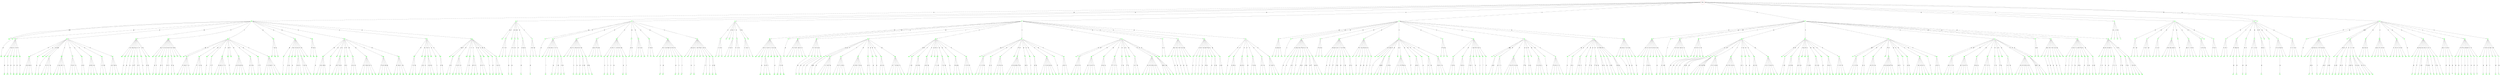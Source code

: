 digraph Mastermind_Strategy_Knuth_4p6c {
size="40,40"
overlap=true
ranksep=5
ordering=out
node [shape=plaintext]
root=140565240896320
140565240896320 [label="1122 - 0",shape=circle,color=red]
140565241196176 [label="3345",fontcolor=green,style=bold]
140565242300352 [label="6666",fontcolor=green,style=bold]
140565241196176 -> 140565242300352 [label="00"]
140565242066544 [label="4533",fontcolor=green,style=bold]
140565242152144 [label="5433",fontcolor=green,style=bold]
140565242066544 -> 140565242152144 [label="22"]
140565241196176 -> 140565242066544 [label="04"]
140565241199760 [label="3446",fontcolor=green,style=bold]
140565242032016 [label="4345",fontcolor=green,style=bold]
140565242244080 [label="6345",fontcolor=green,style=bold]
140565242032016 -> 140565242244080 [label="30"]
140565241199760 -> 140565242032016 [label="12"]
140565241204672 [label="3346",fontcolor=green,style=bold]
140565241228000 [label="3445",fontcolor=green,style=bold]
140565241204672 -> 140565241228000 [label="20"]
140565241199760 -> 140565241204672 [label="30"]
140565241203984 [label="3344",fontcolor=green,style=bold]
140565241972448 [label="3645",fontcolor=green,style=bold]
140565241203984 -> 140565241972448 [label="20"]
140565241199760 -> 140565241203984 [label="21"]
140565241212144 [label="3365",fontcolor=green,style=bold]
140565242137456 [label="5345",fontcolor=green,style=bold]
140565241212144 -> 140565242137456 [label="20"]
140565241199760 -> 140565241212144 [label="11"]
140565241203248 [label="3343",fontcolor=green,style=bold]
140565241954032 [label="3545",fontcolor=green,style=bold]
140565241203248 -> 140565241954032 [label="20"]
140565241199760 -> 140565241203248 [label="20"]
140565241200448 [label="3335",fontcolor=green,style=bold]
140565241207904 [label="3355",fontcolor=green,style=bold]
140565241200448 -> 140565241207904 [label="30"]
140565241199760 -> 140565241200448 [label="10"]
140565241196176 -> 140565241199760 [label="30"]
140565242045392 [label="6634",fontcolor=green,style=bold]
140565242192896 [label="5636",fontcolor=green,style=bold]
140565242295520 [label="6653",fontcolor=green,style=bold]
140565242192896 -> 140565242295520 [label="13"]
140565242274624 [label="6536",fontcolor=green,style=bold]
140565242192896 -> 140565242274624 [label="22"]
140565242281424 [label="6564",fontcolor=green,style=bold]
140565242192896 -> 140565242281424 [label="03"]
140565242200816 [label="5664",fontcolor=green,style=bold]
140565242192896 -> 140565242200816 [label="21"]
140565242045392 -> 140565242192896 [label="21"]
140565242087056 [label="4663",fontcolor=green,style=bold]
140565242265296 [label="6463",fontcolor=green,style=bold]
140565242087056 -> 140565242265296 [label="22"]
140565242045392 -> 140565242087056 [label="13"]
140565242180064 [label="5553",fontcolor=green,style=bold]
140565242045392 -> 140565242180064 [label="01"]
140565242081344 [label="4636",fontcolor=green,style=bold]
140565242258240 [label="6436",fontcolor=green,style=bold]
140565242081344 -> 140565242258240 [label="22"]
140565242045392 -> 140565242081344 [label="22"]
140565242080128 [label="1413",fontcolor=green,style=bold]
140565242295952 [label="6654",fontcolor=green,style=bold]
140565242080128 -> 140565242295952 [label="01"]
140565242289504 [label="6633",fontcolor=green,style=bold]
140565242080128 -> 140565242289504 [label="10"]
140565242257424 [label="6434",fontcolor=green,style=bold]
140565242080128 -> 140565242257424 [label="11"]
140565242080560 [label="4634",fontcolor=green,style=bold]
140565242080128 -> 140565242080560 [label="02"]
140565242045392 -> 140565242080128 [label="30"]
140565242074864 [label="5653",fontcolor=green,style=bold]
140565242184416 [label="5564",fontcolor=green,style=bold]
140565242074864 -> 140565242184416 [label="12"]
140565242278576 [label="6553",fontcolor=green,style=bold]
140565242074864 -> 140565242278576 [label="22"]
140565242174832 [label="5536",fontcolor=green,style=bold]
140565242074864 -> 140565242174832 [label="13"]
140565242162256 [label="5464",fontcolor=green,style=bold]
140565242074864 -> 140565242162256 [label="11"]
140565242075312 [label="4564",fontcolor=green,style=bold]
140565242074864 -> 140565242075312 [label="02"]
140565242045392 -> 140565242074864 [label="11"]
140565242055248 [label="1444",fontcolor=green,style=bold]
140565242180496 [label="5554",fontcolor=green,style=bold]
140565242055248 -> 140565242180496 [label="10"]
140565242159568 [label="5454",fontcolor=green,style=bold]
140565242055248 -> 140565242159568 [label="20"]
140565242071872 [label="4554",fontcolor=green,style=bold]
140565242055248 -> 140565242071872 [label="11"]
140565242055680 [label="4454",fontcolor=green,style=bold]
140565242055248 -> 140565242055680 [label="21"]
140565242045392 -> 140565242055248 [label="10"]
140565242058256 [label="4566",fontcolor=green,style=bold]
140565242163200 [label="5466",fontcolor=green,style=bold]
140565242058256 -> 140565242163200 [label="22"]
140565242058672 [label="4463",fontcolor=green,style=bold]
140565242058256 -> 140565242058672 [label="20"]
140565242045392 -> 140565242058256 [label="03"]
140565242046784 [label="4656",fontcolor=green,style=bold]
140565242263968 [label="6456",fontcolor=green,style=bold]
140565242046784 -> 140565242263968 [label="22"]
140565242280912 [label="6563",fontcolor=green,style=bold]
140565242046784 -> 140565242280912 [label="03"]
140565242200336 [label="5663",fontcolor=green,style=bold]
140565242046784 -> 140565242200336 [label="12"]
140565242047264 [label="4436",fontcolor=green,style=bold]
140565242046784 -> 140565242047264 [label="20"]
140565242045392 -> 140565242046784 [label="12"]
140565242056800 [label="4556",fontcolor=green,style=bold]
140565242160496 [label="5456",fontcolor=green,style=bold]
140565242056800 -> 140565242160496 [label="22"]
140565242183920 [label="5563",fontcolor=green,style=bold]
140565242056800 -> 140565242183920 [label="12"]
140565242057248 [label="4456",fontcolor=green,style=bold]
140565242056800 -> 140565242057248 [label="30"]
140565242045392 -> 140565242056800 [label="02"]
140565242045696 [label="4654",fontcolor=green,style=bold]
140565242262960 [label="6454",fontcolor=green,style=bold]
140565242045696 -> 140565242262960 [label="22"]
140565242279040 [label="6554",fontcolor=green,style=bold]
140565242045696 -> 140565242279040 [label="21"]
140565242196880 [label="5654",fontcolor=green,style=bold]
140565242045696 -> 140565242196880 [label="30"]
140565242046176 [label="4434",fontcolor=green,style=bold]
140565242045696 -> 140565242046176 [label="20"]
140565242045392 -> 140565242045696 [label="20"]
140565241196176 -> 140565242045392 [label="02"]
140565242044112 [label="4653",fontcolor=green,style=bold]
140565242173392 [label="5533",fontcolor=green,style=bold]
140565242044112 -> 140565242173392 [label="11"]
140565242159088 [label="5453",fontcolor=green,style=bold]
140565242191776 [label="5633",fontcolor=green,style=bold]
140565242159088 -> 140565242191776 [label="20"]
140565242044112 -> 140565242159088 [label="21"]
140565242153184 [label="5434",fontcolor=green,style=bold]
140565242173744 [label="5534",fontcolor=green,style=bold]
140565242153184 -> 140565242173744 [label="30"]
140565242044112 -> 140565242153184 [label="03"]
140565242074464 [label="4563",fontcolor=green,style=bold]
140565242262448 [label="6453",fontcolor=green,style=bold]
140565242074464 -> 140565242262448 [label="13"]
140565242044112 -> 140565242074464 [label="22"]
140565242068784 [label="4536",fontcolor=green,style=bold]
140565242192176 [label="5634",fontcolor=green,style=bold]
140565242068784 -> 140565242192176 [label="13"]
140565242161760 [label="5463",fontcolor=green,style=bold]
140565242068784 -> 140565242161760 [label="04"]
140565242044112 -> 140565242068784 [label="13"]
140565242067536 [label="4534",fontcolor=green,style=bold]
140565242273328 [label="6533",fontcolor=green,style=bold]
140565242067536 -> 140565242273328 [label="20"]
140565242256992 [label="6433",fontcolor=green,style=bold]
140565242067536 -> 140565242256992 [label="11"]
140565242044112 -> 140565242067536 [label="12"]
140565242154592 [label="5436",fontcolor=green,style=bold]
140565242273664 [label="6534",fontcolor=green,style=bold]
140565242154592 -> 140565242273664 [label="13"]
140565242044112 -> 140565242154592 [label="04"]
140565242054880 [label="4453",fontcolor=green,style=bold]
140565242079792 [label="4633",fontcolor=green,style=bold]
140565242054880 -> 140565242079792 [label="20"]
140565242071440 [label="4553",fontcolor=green,style=bold]
140565242054880 -> 140565242071440 [label="30"]
140565242044112 -> 140565242054880 [label="30"]
140565242045056 [label="4433",fontcolor=green,style=bold]
140565242044112 -> 140565242045056 [label="20"]
140565241196176 -> 140565242044112 [label="03"]
140565241979408 [label="3656",fontcolor=green,style=bold]
140565242282304 [label="6565",fontcolor=green,style=bold]
140565241979408 -> 140565242282304 [label="03"]
140565242261248 [label="6446",fontcolor=green,style=bold]
140565242292624 [label="6644",fontcolor=green,style=bold]
140565242261248 -> 140565242292624 [label="22"]
140565242279440 [label="6555",fontcolor=green,style=bold]
140565242261248 -> 140565242279440 [label="10"]
140565241979408 -> 140565242261248 [label="11"]
140565242260368 [label="6444",fontcolor=green,style=bold]
140565241979408 -> 140565242260368 [label="01"]
140565242201792 [label="5665",fontcolor=green,style=bold]
140565242300048 [label="6665",fontcolor=green,style=bold]
140565242201792 -> 140565242300048 [label="30"]
140565242250400 [label="6366",fontcolor=green,style=bold]
140565242201792 -> 140565242250400 [label="11"]
140565241979408 -> 140565242201792 [label="12"]
140565242185296 [label="5565",fontcolor=green,style=bold]
140565241979408 -> 140565242185296 [label="02"]
140565242084000 [label="4646",fontcolor=green,style=bold]
140565242293424 [label="6646",fontcolor=green,style=bold]
140565242084000 -> 140565242293424 [label="30"]
140565242197280 [label="5655",fontcolor=green,style=bold]
140565242084000 -> 140565242197280 [label="10"]
140565241979408 -> 140565242084000 [label="20"]
140565242052512 [label="4446",fontcolor=green,style=bold]
140565242180896 [label="5555",fontcolor=green,style=bold]
140565242052512 -> 140565242180896 [label="00"]
140565242083120 [label="4644",fontcolor=green,style=bold]
140565242052512 -> 140565242083120 [label="22"]
140565241979408 -> 140565242052512 [label="10"]
140565242296832 [label="6655",fontcolor=green,style=bold]
140565241979408 -> 140565242296832 [label="21"]
140565242049904 [label="4444",fontcolor=green,style=bold]
140565241979408 -> 140565242049904 [label="00"]
140565241980288 [label="3666",fontcolor=green,style=bold]
140565241979408 -> 140565241980288 [label="30"]
140565241196176 -> 140565241979408 [label="10"]
140565241938080 [label="3636",fontcolor=green,style=bold]
140565242248864 [label="6364",fontcolor=green,style=bold]
140565241938080 -> 140565242248864 [label="03"]
140565242070432 [label="4546",fontcolor=green,style=bold]
140565242174288 [label="5535",fontcolor=green,style=bold]
140565242070432 -> 140565242174288 [label="10"]
140565242193904 [label="5644",fontcolor=green,style=bold]
140565242070432 -> 140565242193904 [label="13"]
140565242157056 [label="5446",fontcolor=green,style=bold]
140565242070432 -> 140565242157056 [label="22"]
140565242178128 [label="5546",fontcolor=green,style=bold]
140565242070432 -> 140565242178128 [label="30"]
140565242085120 [label="4655",fontcolor=green,style=bold]
140565242070432 -> 140565242085120 [label="12"]
140565241938080 -> 140565242070432 [label="10"]
140565242036608 [label="4366",fontcolor=green,style=bold]
140565242292224 [label="6643",fontcolor=green,style=bold]
140565242036608 -> 140565242292224 [label="04"]
140565242240688 [label="6333",fontcolor=green,style=bold]
140565242036608 -> 140565242240688 [label="11"]
140565242247200 [label="6356",fontcolor=green,style=bold]
140565242036608 -> 140565242247200 [label="21"]
140565242144016 [label="5366",fontcolor=green,style=bold]
140565242036608 -> 140565242144016 [label="30"]
140565241938080 -> 140565242036608 [label="12"]
140565241968640 [label="3633",fontcolor=green,style=bold]
140565241976048 [label="3656",fontcolor=green,style=bold]
140565241968640 -> 140565241976048 [label="20"]
140565241938080 -> 140565241968640 [label="30"]
140565242035920 [label="4364",fontcolor=green,style=bold]
140565242266144 [label="6465",fontcolor=green,style=bold]
140565242035920 -> 140565242266144 [label="11"]
140565242259488 [label="6443",fontcolor=green,style=bold]
140565242035920 -> 140565242259488 [label="04"]
140565241938080 -> 140565242035920 [label="02"]
140565242048528 [label="4565",fontcolor=green,style=bold]
140565242263456 [label="6455",fontcolor=green,style=bold]
140565242048528 -> 140565242263456 [label="13"]
140565242162800 [label="5465",fontcolor=green,style=bold]
140565242048528 -> 140565242162800 [label="22"]
140565242276384 [label="6544",fontcolor=green,style=bold]
140565242048528 -> 140565242276384 [label="12"]
140565242060320 [label="4465",fontcolor=green,style=bold]
140565242048528 -> 140565242060320 [label="30"]
140565242049024 [label="4443",fontcolor=green,style=bold]
140565242048528 -> 140565242049024 [label="10"]
140565241938080 -> 140565242048528 [label="01"]
140565241977408 [label="3663",fontcolor=green,style=bold]
140565242242000 [label="6336",fontcolor=green,style=bold]
140565241977408 -> 140565242242000 [label="04"]
140565241938080 -> 140565241977408 [label="22"]
140565242248368 [label="6363",fontcolor=green,style=bold]
140565241938080 -> 140565242248368 [label="04"]
140565242055984 [label="4544",fontcolor=green,style=bold]
140565242156080 [label="5444",fontcolor=green,style=bold]
140565242055984 -> 140565242156080 [label="22"]
140565242160064 [label="5455",fontcolor=green,style=bold]
140565242055984 -> 140565242160064 [label="02"]
140565242072368 [label="4555",fontcolor=green,style=bold]
140565242055984 -> 140565242072368 [label="20"]
140565242177200 [label="5544",fontcolor=green,style=bold]
140565242055984 -> 140565242177200 [label="30"]
140565242056496 [label="4455",fontcolor=green,style=bold]
140565242055984 -> 140565242056496 [label="12"]
140565241938080 -> 140565242055984 [label="00"]
140565241939664 [label="3466",fontcolor=green,style=bold]
140565241977840 [label="3664",fontcolor=green,style=bold]
140565241939664 -> 140565241977840 [label="22"]
140565242289984 [label="6635",fontcolor=green,style=bold]
140565241939664 -> 140565242289984 [label="03"]
140565241960368 [label="3566",fontcolor=green,style=bold]
140565241939664 -> 140565241960368 [label="30"]
140565241938080 -> 140565241939664 [label="21"]
140565241956272 [label="3556",fontcolor=green,style=bold]
140565242194784 [label="5646",fontcolor=green,style=bold]
140565241956272 -> 140565242194784 [label="11"]
140565242192592 [label="5635",fontcolor=green,style=bold]
140565241956272 -> 140565242192592 [label="04"]
140565241938080 -> 140565241956272 [label="20"]
140565241938432 [label="1565",fontcolor=green,style=bold]
140565242277456 [label="6546",fontcolor=green,style=bold]
140565241938432 -> 140565242277456 [label="11"]
140565242274160 [label="6535",fontcolor=green,style=bold]
140565241938432 -> 140565242274160 [label="21"]
140565242141296 [label="5356",fontcolor=green,style=bold]
140565241938432 -> 140565242141296 [label="03"]
140565242088000 [label="4665",fontcolor=green,style=bold]
140565241938432 -> 140565242088000 [label="20"]
140565242082704 [label="4643",fontcolor=green,style=bold]
140565241938432 -> 140565242082704 [label="01"]
140565241938928 [label="3464",fontcolor=green,style=bold]
140565241938432 -> 140565241938928 [label="10"]
140565241938080 -> 140565241938432 [label="11"]
140565241196176 -> 140565241938080 [label="11"]
140565241229424 [label="3453",fontcolor=green,style=bold]
140565242134576 [label="5334",fontcolor=green,style=bold]
140565241229424 -> 140565242134576 [label="04"]
140565242033728 [label="4353",fontcolor=green,style=bold]
140565241229424 -> 140565242033728 [label="22"]
140565241950208 [label="3534",fontcolor=green,style=bold]
140565241229424 -> 140565241950208 [label="13"]
140565241196176 -> 140565241229424 [label="13"]
140565242059008 [label="6646",fontcolor=green,style=bold]
140565242290800 [label="6636",fontcolor=green,style=bold]
140565242297168 [label="6656",fontcolor=green,style=bold]
140565242290800 -> 140565242297168 [label="30"]
140565242059008 -> 140565242290800 [label="30"]
140565242202560 [label="5666",fontcolor=green,style=bold]
140565242299200 [label="6663",fontcolor=green,style=bold]
140565242202560 -> 140565242299200 [label="21"]
140565242282704 [label="6566",fontcolor=green,style=bold]
140565242202560 -> 140565242282704 [label="22"]
140565242059008 -> 140565242202560 [label="21"]
140565242198192 [label="5656",fontcolor=green,style=bold]
140565242279776 [label="6556",fontcolor=green,style=bold]
140565242198192 -> 140565242279776 [label="22"]
140565242059008 -> 140565242198192 [label="20"]
140565242181712 [label="5556",fontcolor=green,style=bold]
140565242059008 -> 140565242181712 [label="10"]
140565242088864 [label="1416",fontcolor=green,style=bold]
140565242299648 [label="6664",fontcolor=green,style=bold]
140565242088864 -> 140565242299648 [label="02"]
140565242266544 [label="6466",fontcolor=green,style=bold]
140565242088864 -> 140565242266544 [label="20"]
140565242089264 [label="4666",fontcolor=green,style=bold]
140565242088864 -> 140565242089264 [label="11"]
140565242059008 -> 140565242088864 [label="22"]
140565242061168 [label="1416",fontcolor=green,style=bold]
140565242265744 [label="6464",fontcolor=green,style=bold]
140565242061168 -> 140565242265744 [label="11"]
140565242087456 [label="4664",fontcolor=green,style=bold]
140565242061168 -> 140565242087456 [label="02"]
140565242061568 [label="4466",fontcolor=green,style=bold]
140565242061168 -> 140565242061568 [label="20"]
140565242059008 -> 140565242061168 [label="12"]
140565242186112 [label="5566",fontcolor=green,style=bold]
140565242059008 -> 140565242186112 [label="11"]
140565242059824 [label="4464",fontcolor=green,style=bold]
140565242059008 -> 140565242059824 [label="02"]
140565241196176 -> 140565242059008 [label="01"]
140565241207088 [label="3435",fontcolor=green,style=bold]
140565242136704 [label="5343",fontcolor=green,style=bold]
140565241207088 -> 140565242136704 [label="04"]
140565242027312 [label="4335",fontcolor=green,style=bold]
140565241207088 -> 140565242027312 [label="22"]
140565241207552 [label="3354",fontcolor=green,style=bold]
140565241952736 [label="3543",fontcolor=green,style=bold]
140565241207552 -> 140565241952736 [label="13"]
140565241207088 -> 140565241207552 [label="13"]
140565241196176 -> 140565241207088 [label="22"]
140565241221952 [label="3454",fontcolor=green,style=bold]
140565242067840 [label="4535",fontcolor=green,style=bold]
140565242176704 [label="5543",fontcolor=green,style=bold]
140565242067840 -> 140565242176704 [label="13"]
140565242275888 [label="6543",fontcolor=green,style=bold]
140565242067840 -> 140565242275888 [label="12"]
140565242193408 [label="5643",fontcolor=green,style=bold]
140565242067840 -> 140565242193408 [label="03"]
140565242081040 [label="4635",fontcolor=green,style=bold]
140565242067840 -> 140565242081040 [label="30"]
140565241221952 -> 140565242067840 [label="03"]
140565242046480 [label="4435",fontcolor=green,style=bold]
140565242155536 [label="5443",fontcolor=green,style=bold]
140565242046480 -> 140565242155536 [label="13"]
140565241221952 -> 140565242046480 [label="13"]
140565242034032 [label="4354",fontcolor=green,style=bold]
140565241221952 -> 140565242034032 [label="22"]
140565242026416 [label="4356",fontcolor=green,style=bold]
140565242153648 [label="5435",fontcolor=green,style=bold]
140565242026416 -> 140565242153648 [label="03"]
140565242257888 [label="6435",fontcolor=green,style=bold]
140565242026416 -> 140565242257888 [label="04"]
140565242142304 [label="5364",fontcolor=green,style=bold]
140565242026416 -> 140565242142304 [label="13"]
140565242026848 [label="4334",fontcolor=green,style=bold]
140565242026416 -> 140565242026848 [label="20"]
140565241221952 -> 140565242026416 [label="12"]
140565241958592 [label="3564",fontcolor=green,style=bold]
140565242246288 [label="6354",fontcolor=green,style=bold]
140565241958592 -> 140565242246288 [label="13"]
140565242140368 [label="5354",fontcolor=green,style=bold]
140565241958592 -> 140565242140368 [label="12"]
140565241221952 -> 140565241958592 [label="21"]
140565242069696 [label="4543",fontcolor=green,style=bold]
140565241221952 -> 140565242069696 [label="04"]
140565241223072 [label="3456",fontcolor=green,style=bold]
140565241975216 [label="3654",fontcolor=green,style=bold]
140565241223072 -> 140565241975216 [label="22"]
140565241955488 [label="3554",fontcolor=green,style=bold]
140565241223072 -> 140565241955488 [label="21"]
140565241223520 [label="3434",fontcolor=green,style=bold]
140565241223072 -> 140565241223520 [label="20"]
140565241221952 -> 140565241223072 [label="30"]
140565242025520 [label="1436",fontcolor=green,style=bold]
140565242141888 [label="5363",fontcolor=green,style=bold]
140565242025520 -> 140565242141888 [label="02"]
140565242134096 [label="5333",fontcolor=green,style=bold]
140565242025520 -> 140565242134096 [label="10"]
140565242035520 [label="4363",fontcolor=green,style=bold]
140565242025520 -> 140565242035520 [label="03"]
140565242027808 [label="4336",fontcolor=green,style=bold]
140565242025520 -> 140565242027808 [label="21"]
140565242135504 [label="5336",fontcolor=green,style=bold]
140565242025520 -> 140565242135504 [label="20"]
140565242026016 [label="4333",fontcolor=green,style=bold]
140565242025520 -> 140565242026016 [label="11"]
140565241221952 -> 140565242025520 [label="02"]
140565241949248 [label="3536",fontcolor=green,style=bold]
140565242245888 [label="6353",fontcolor=green,style=bold]
140565241949248 -> 140565242245888 [label="04"]
140565241958288 [label="3563",fontcolor=green,style=bold]
140565241949248 -> 140565241958288 [label="22"]
140565242241184 [label="6334",fontcolor=green,style=bold]
140565241949248 -> 140565242241184 [label="12"]
140565242139968 [label="5353",fontcolor=green,style=bold]
140565241949248 -> 140565242139968 [label="03"]
140565241949760 [label="3533",fontcolor=green,style=bold]
140565241949248 -> 140565241949760 [label="30"]
140565241221952 -> 140565241949248 [label="11"]
140565241222256 [label="3463",fontcolor=green,style=bold]
140565241955056 [label="3553",fontcolor=green,style=bold]
140565241222256 -> 140565241955056 [label="20"]
140565241969136 [label="3634",fontcolor=green,style=bold]
140565241222256 -> 140565241969136 [label="13"]
140565241224016 [label="3436",fontcolor=green,style=bold]
140565241222256 -> 140565241224016 [label="22"]
140565241974736 [label="3653",fontcolor=green,style=bold]
140565241222256 -> 140565241974736 [label="21"]
140565241222768 [label="3433",fontcolor=green,style=bold]
140565241222256 -> 140565241222768 [label="30"]
140565241221952 -> 140565241222256 [label="20"]
140565241196176 -> 140565241221952 [label="12"]
140565241198448 [label="3443",fontcolor=green,style=bold]
140565242034976 [label="4355",fontcolor=green,style=bold]
140565242241664 [label="6335",fontcolor=green,style=bold]
140565242034976 -> 140565242241664 [label="20"]
140565242135008 [label="5335",fontcolor=green,style=bold]
140565242034976 -> 140565242135008 [label="21"]
140565242036304 [label="4365",fontcolor=green,style=bold]
140565242034976 -> 140565242036304 [label="30"]
140565241198448 -> 140565242034976 [label="02"]
140565242029552 [label="4343",fontcolor=green,style=bold]
140565241198448 -> 140565242029552 [label="22"]
140565241208896 [label="3356",fontcolor=green,style=bold]
140565241969568 [label="3635",fontcolor=green,style=bold]
140565241208896 -> 140565241969568 [label="13"]
140565242137936 [label="5346",fontcolor=green,style=bold]
140565241208896 -> 140565242137936 [label="21"]
140565241950656 [label="3535",fontcolor=green,style=bold]
140565241208896 -> 140565241950656 [label="12"]
140565241198448 -> 140565241208896 [label="11"]
140565241206320 [label="3455",fontcolor=green,style=bold]
140565241954512 [label="3546",fontcolor=green,style=bold]
140565241206320 -> 140565241954512 [label="12"]
140565241939360 [label="3465",fontcolor=green,style=bold]
140565241206320 -> 140565241939360 [label="30"]
140565241206752 [label="3353",fontcolor=green,style=bold]
140565241206320 -> 140565241206752 [label="20"]
140565241198448 -> 140565241206320 [label="20"]
140565241971664 [label="3643",fontcolor=green,style=bold]
140565241198448 -> 140565241971664 [label="30"]
140565241953680 [label="3544",fontcolor=green,style=bold]
140565242243312 [label="6343",fontcolor=green,style=bold]
140565241953680 -> 140565242243312 [label="11"]
140565241198448 -> 140565241953680 [label="21"]
140565241199392 [label="3334",fontcolor=green,style=bold]
140565242137104 [label="5344",fontcolor=green,style=bold]
140565241199392 -> 140565242137104 [label="20"]
140565241211456 [label="3364",fontcolor=green,style=bold]
140565241199392 -> 140565241211456 [label="30"]
140565241198448 -> 140565241199392 [label="12"]
140565241196176 -> 140565241198448 [label="21"]
140565241196528 [label="3636",fontcolor=green,style=bold]
140565242250096 [label="6365",fontcolor=green,style=bold]
140565241196528 -> 140565242250096 [label="03"]
140565242143536 [label="5365",fontcolor=green,style=bold]
140565242246688 [label="6355",fontcolor=green,style=bold]
140565242143536 -> 140565242246688 [label="22"]
140565242243728 [label="6344",fontcolor=green,style=bold]
140565242143536 -> 140565242243728 [label="11"]
140565241196528 -> 140565242143536 [label="02"]
140565242051152 [label="1444",fontcolor=green,style=bold]
140565242177632 [label="5545",fontcolor=green,style=bold]
140565242051152 -> 140565242177632 [label="10"]
140565242156560 [label="5445",fontcolor=green,style=bold]
140565242051152 -> 140565242156560 [label="20"]
140565242070128 [label="4545",fontcolor=green,style=bold]
140565242051152 -> 140565242070128 [label="11"]
140565242051584 [label="4445",fontcolor=green,style=bold]
140565242051152 -> 140565242051584 [label="21"]
140565241196528 -> 140565242051152 [label="00"]
140565241979072 [label="3665",fontcolor=green,style=bold]
140565241196528 -> 140565241979072 [label="21"]
140565241959920 [label="3565",fontcolor=green,style=bold]
140565242293024 [label="6645",fontcolor=green,style=bold]
140565241959920 -> 140565242293024 [label="11"]
140565242032432 [label="4346",fontcolor=green,style=bold]
140565241959920 -> 140565242032432 [label="02"]
140565241196528 -> 140565241959920 [label="11"]
140565241227200 [label="4645",fontcolor=green,style=bold]
140565242194384 [label="5645",fontcolor=green,style=bold]
140565241227200 -> 140565242194384 [label="30"]
140565241955920 [label="3555",fontcolor=green,style=bold]
140565241227200 -> 140565241955920 [label="10"]
140565241227648 [label="3444",fontcolor=green,style=bold]
140565241227200 -> 140565241227648 [label="11"]
140565241196528 -> 140565241227200 [label="10"]
140565242030784 [label="6445",fontcolor=green,style=bold]
140565242276864 [label="6545",fontcolor=green,style=bold]
140565242030784 -> 140565242276864 [label="30"]
140565242140800 [label="5355",fontcolor=green,style=bold]
140565242030784 -> 140565242140800 [label="10"]
140565242031232 [label="4344",fontcolor=green,style=bold]
140565242030784 -> 140565242031232 [label="11"]
140565241196528 -> 140565242030784 [label="01"]
140565241213376 [label="3366",fontcolor=green,style=bold]
140565241196528 -> 140565241213376 [label="22"]
140565241211056 [label="3363",fontcolor=green,style=bold]
140565242244432 [label="6346",fontcolor=green,style=bold]
140565241211056 -> 140565242244432 [label="11"]
140565241196528 -> 140565241211056 [label="12"]
140565241201680 [label="3336",fontcolor=green,style=bold]
140565241972800 [label="3646",fontcolor=green,style=bold]
140565241201680 -> 140565241972800 [label="20"]
140565241196528 -> 140565241201680 [label="30"]
140565241197712 [label="3446",fontcolor=green,style=bold]
140565241975696 [label="3655",fontcolor=green,style=bold]
140565241197712 -> 140565241975696 [label="11"]
140565241972096 [label="3644",fontcolor=green,style=bold]
140565241197712 -> 140565241972096 [label="22"]
140565241198112 [label="3333",fontcolor=green,style=bold]
140565241197712 -> 140565241198112 [label="10"]
140565241196528 -> 140565241197712 [label="20"]
140565241196176 -> 140565241196528 [label="20"]
140565240896320 -> 140565241196176 [label="00"]
140565240899328 [label="1223",fontcolor=green,style=bold]
140565241152720 [label="3122",fontcolor=green,style=bold]
140565240899328 -> 140565241152720 [label="13"]
140565240967184 [label="1415",fontcolor=green,style=bold]
140565241008672 [label="1622",fontcolor=green,style=bold]
140565240967184 -> 140565241008672 [label="10"]
140565240987872 [label="1522",fontcolor=green,style=bold]
140565240967184 -> 140565240987872 [label="11"]
140565240967536 [label="1422",fontcolor=green,style=bold]
140565240967184 -> 140565240967536 [label="20"]
140565240899328 -> 140565240967184 [label="21"]
140565240944464 [label="1322",fontcolor=green,style=bold]
140565240899328 -> 140565240944464 [label="22"]
140565240908912 [label="1145",fontcolor=green,style=bold]
140565241023712 [label="2122",fontcolor=green,style=bold]
140565242206096 [label="6122",fontcolor=green,style=bold]
140565241023712 -> 140565242206096 [label="30"]
140565240908912 -> 140565241023712 [label="10"]
140565241984688 [label="4122",fontcolor=green,style=bold]
140565242092448 [label="5122",fontcolor=green,style=bold]
140565241984688 -> 140565242092448 [label="30"]
140565240908912 -> 140565241984688 [label="11"]
140565240909376 [label="1132",fontcolor=green,style=bold]
140565240908912 -> 140565240909376 [label="20"]
140565240899328 -> 140565240908912 [label="12"]
140565240906144 [label="1123",fontcolor=green,style=bold]
140565240924816 [label="1222",fontcolor=green,style=bold]
140565240906144 -> 140565240924816 [label="20"]
140565240899328 -> 140565240906144 [label="30"]
140565240904720 [label="1114",fontcolor=green,style=bold]
140565240907056 [label="1125",fontcolor=green,style=bold]
140565240907392 [label="1126",fontcolor=green,style=bold]
140565240907056 -> 140565240907392 [label="30"]
140565240904720 -> 140565240907056 [label="20"]
140565240906576 [label="1124",fontcolor=green,style=bold]
140565240904720 -> 140565240906576 [label="30"]
140565240905152 [label="1121",fontcolor=green,style=bold]
140565240904720 -> 140565240905152 [label="21"]
140565240899328 -> 140565240904720 [label="20"]
140565240900224 [label="1114",fontcolor=green,style=bold]
140565240916528 [label="1152",fontcolor=green,style=bold]
140565240919472 [label="1162",fontcolor=green,style=bold]
140565240916528 -> 140565240919472 [label="30"]
140565240900224 -> 140565240916528 [label="20"]
140565240911968 [label="1142",fontcolor=green,style=bold]
140565240900224 -> 140565240911968 [label="21"]
140565240900656 [label="1112",fontcolor=green,style=bold]
140565240900224 -> 140565240900656 [label="30"]
140565240899328 -> 140565240900224 [label="11"]
140565240896320 -> 140565240899328 [label="30"]
140565241050256 [label="2344",fontcolor=green,style=bold]
140565242000384 [label="4213",fontcolor=green,style=bold]
140565242004976 [label="4231",fontcolor=green,style=bold]
140565242000384 -> 140565242004976 [label="22"]
140565241050256 -> 140565242000384 [label="03"]
140565241940000 [label="5215",fontcolor=green,style=bold]
140565242229488 [label="6251",fontcolor=green,style=bold]
140565241940000 -> 140565242229488 [label="12"]
140565242144864 [label="5411",fontcolor=green,style=bold]
140565242220848 [label="6216",fontcolor=green,style=bold]
140565242144864 -> 140565242220848 [label="10"]
140565241940000 -> 140565242144864 [label="20"]
140565242119792 [label="5251",fontcolor=green,style=bold]
140565241940000 -> 140565242119792 [label="22"]
140565242123456 [label="5261",fontcolor=green,style=bold]
140565241940000 -> 140565242123456 [label="21"]
140565242109360 [label="5216",fontcolor=green,style=bold]
140565242220496 [label="6215",fontcolor=green,style=bold]
140565242109360 -> 140565242220496 [label="22"]
140565241940000 -> 140565242109360 [label="30"]
140565241961120 [label="3611",fontcolor=green,style=bold]
140565242250800 [label="6411",fontcolor=green,style=bold]
140565241961120 -> 140565242250800 [label="21"]
140565242075712 [label="4611",fontcolor=green,style=bold]
140565241961120 -> 140565242075712 [label="30"]
140565241940000 -> 140565241961120 [label="10"]
140565241940752 [label="3511",fontcolor=green,style=bold]
140565242231568 [label="6261",fontcolor=green,style=bold]
140565241940752 -> 140565242231568 [label="10"]
140565242061984 [label="4511",fontcolor=green,style=bold]
140565241940752 -> 140565242061984 [label="30"]
140565241940000 -> 140565241940752 [label="11"]
140565241050256 -> 140565241940000 [label="01"]
140565241171040 [label="3215",fontcolor=green,style=bold]
140565242113488 [label="5231",fontcolor=green,style=bold]
140565241171040 -> 140565242113488 [label="13"]
140565242037424 [label="4411",fontcolor=green,style=bold]
140565241171040 -> 140565242037424 [label="10"]
140565242015360 [label="4261",fontcolor=green,style=bold]
140565241171040 -> 140565242015360 [label="11"]
140565241214192 [label="3411",fontcolor=green,style=bold]
140565242001632 [label="4216",fontcolor=green,style=bold]
140565241214192 -> 140565242001632 [label="11"]
140565241171040 -> 140565241214192 [label="20"]
140565241183056 [label="3251",fontcolor=green,style=bold]
140565242107680 [label="5213",fontcolor=green,style=bold]
140565241183056 -> 140565242107680 [label="13"]
140565241171040 -> 140565241183056 [label="22"]
140565242011472 [label="4251",fontcolor=green,style=bold]
140565242223568 [label="6231",fontcolor=green,style=bold]
140565242011472 -> 140565242223568 [label="20"]
140565241171040 -> 140565242011472 [label="12"]
140565241176384 [label="3231",fontcolor=green,style=bold]
140565242219792 [label="6213",fontcolor=green,style=bold]
140565241176384 -> 140565242219792 [label="12"]
140565241186016 [label="3261",fontcolor=green,style=bold]
140565241176384 -> 140565241186016 [label="30"]
140565241171040 -> 140565241176384 [label="21"]
140565241171856 [label="3213",fontcolor=green,style=bold]
140565242001280 [label="4215",fontcolor=green,style=bold]
140565241171856 -> 140565242001280 [label="20"]
140565241172768 [label="3216",fontcolor=green,style=bold]
140565241171856 -> 140565241172768 [label="30"]
140565241171040 -> 140565241171856 [label="30"]
140565241050256 -> 140565241171040 [label="02"]
140565241090176 [label="2413",fontcolor=green,style=bold]
140565242008224 [label="4241",fontcolor=green,style=bold]
140565241090176 -> 140565242008224 [label="03"]
140565242000880 [label="4214",fontcolor=green,style=bold]
140565241090176 -> 140565242000880 [label="12"]
140565241180000 [label="3241",fontcolor=green,style=bold]
140565241090176 -> 140565241180000 [label="04"]
140565241172352 [label="3214",fontcolor=green,style=bold]
140565241090176 -> 140565241172352 [label="13"]
140565241096880 [label="2431",fontcolor=green,style=bold]
140565241090176 -> 140565241096880 [label="22"]
140565241050256 -> 140565241090176 [label="12"]
140565241061552 [label="2256",fontcolor=green,style=bold]
140565241131696 [label="2561",fontcolor=green,style=bold]
140565241135440 [label="2615",fontcolor=green,style=bold]
140565241131696 -> 140565241135440 [label="13"]
140565241061552 -> 140565241131696 [label="12"]
140565241126464 [label="2551",fontcolor=green,style=bold]
140565241135792 [label="2616",fontcolor=green,style=bold]
140565241126464 -> 140565241135792 [label="11"]
140565241061552 -> 140565241126464 [label="20"]
140565241113760 [label="2515",fontcolor=green,style=bold]
140565241146480 [label="2661",fontcolor=green,style=bold]
140565241113760 -> 140565241146480 [label="11"]
140565241061552 -> 140565241113760 [label="11"]
140565242126656 [label="5311",fontcolor=green,style=bold]
140565242234944 [label="6311",fontcolor=green,style=bold]
140565242126656 -> 140565242234944 [label="30"]
140565241061552 -> 140565242126656 [label="01"]
140565241065248 [label="2265",fontcolor=green,style=bold]
140565241061552 -> 140565241065248 [label="22"]
140565241189472 [label="3311",fontcolor=green,style=bold]
140565241061552 -> 140565241189472 [label="00"]
140565241114544 [label="2516",fontcolor=green,style=bold]
140565241143312 [label="2651",fontcolor=green,style=bold]
140565241114544 -> 140565241143312 [label="13"]
140565241061552 -> 140565241114544 [label="21"]
140565241062336 [label="2255",fontcolor=green,style=bold]
140565241065584 [label="2266",fontcolor=green,style=bold]
140565241062336 -> 140565241065584 [label="20"]
140565241061552 -> 140565241062336 [label="30"]
140565241050256 -> 140565241061552 [label="10"]
140565241055888 [label="2314",fontcolor=green,style=bold]
140565241079520 [label="2341",fontcolor=green,style=bold]
140565241055888 -> 140565241079520 [label="22"]
140565241056288 [label="2244",fontcolor=green,style=bold]
140565241055888 -> 140565241056288 [label="20"]
140565241050256 -> 140565241055888 [label="30"]
140565242163504 [label="1515",fontcolor=green,style=bold]
140565242283136 [label="6611",fontcolor=green,style=bold]
140565242163504 -> 140565242283136 [label="11"]
140565242267024 [label="6511",fontcolor=green,style=bold]
140565242163504 -> 140565242267024 [label="21"]
140565242186544 [label="5611",fontcolor=green,style=bold]
140565242163504 -> 140565242186544 [label="12"]
140565242163936 [label="5511",fontcolor=green,style=bold]
140565242163504 -> 140565242163936 [label="22"]
140565241050256 -> 140565242163504 [label="00"]
140565241052208 [label="2234",fontcolor=green,style=bold]
140565241100848 [label="2441",fontcolor=green,style=bold]
140565241052208 -> 140565241100848 [label="11"]
140565241090560 [label="2414",fontcolor=green,style=bold]
140565241052208 -> 140565241090560 [label="20"]
140565241055536 [label="2243",fontcolor=green,style=bold]
140565241052208 -> 140565241055536 [label="22"]
140565241050256 -> 140565241052208 [label="21"]
140565241056624 [label="3315",fontcolor=green,style=bold]
140565241122192 [label="2541",fontcolor=green,style=bold]
140565241056624 -> 140565241122192 [label="02"]
140565241087376 [label="2361",fontcolor=green,style=bold]
140565241112928 [label="2514",fontcolor=green,style=bold]
140565241087376 -> 140565241112928 [label="11"]
140565241056624 -> 140565241087376 [label="11"]
140565241073488 [label="2331",fontcolor=green,style=bold]
140565241083296 [label="2351",fontcolor=green,style=bold]
140565241073488 -> 140565241083296 [label="30"]
140565241056624 -> 140565241073488 [label="12"]
140565241069248 [label="2316",fontcolor=green,style=bold]
140565241056624 -> 140565241069248 [label="20"]
140565241068400 [label="2315",fontcolor=green,style=bold]
140565241056624 -> 140565241068400 [label="30"]
140565241067648 [label="2313",fontcolor=green,style=bold]
140565241056624 -> 140565241067648 [label="21"]
140565241058128 [label="2246",fontcolor=green,style=bold]
140565241064464 [label="2264",fontcolor=green,style=bold]
140565241058128 -> 140565241064464 [label="22"]
140565241056624 -> 140565241058128 [label="00"]
140565241061248 [label="2254",fontcolor=green,style=bold]
140565241141040 [label="2641",fontcolor=green,style=bold]
140565241061248 -> 140565241141040 [label="11"]
140565241056624 -> 140565241061248 [label="01"]
140565241057376 [label="2245",fontcolor=green,style=bold]
140565241135088 [label="2614",fontcolor=green,style=bold]
140565241057376 -> 140565241135088 [label="11"]
140565241056624 -> 140565241057376 [label="10"]
140565241050256 -> 140565241056624 [label="20"]
140565241050608 [label="2415",fontcolor=green,style=bold]
140565242226928 [label="6241",fontcolor=green,style=bold]
140565241050608 -> 140565242226928 [label="03"]
140565242108560 [label="5214",fontcolor=green,style=bold]
140565241050608 -> 140565242108560 [label="13"]
140565241118368 [label="2531",fontcolor=green,style=bold]
140565242220144 [label="6214",fontcolor=green,style=bold]
140565241118368 -> 140565242220144 [label="02"]
140565241050608 -> 140565241118368 [label="12"]
140565241109248 [label="2461",fontcolor=green,style=bold]
140565241112576 [label="2513",fontcolor=green,style=bold]
140565241109248 -> 140565241112576 [label="11"]
140565241050608 -> 140565241109248 [label="21"]
140565241104928 [label="2451",fontcolor=green,style=bold]
140565241050608 -> 140565241104928 [label="22"]
140565242116448 [label="5241",fontcolor=green,style=bold]
140565241050608 -> 140565242116448 [label="04"]
140565241091440 [label="2416",fontcolor=green,style=bold]
140565241050608 -> 140565241091440 [label="30"]
140565241060448 [label="2253",fontcolor=green,style=bold]
140565242018208 [label="4311",fontcolor=green,style=bold]
140565241060448 -> 140565242018208 [label="01"]
140565241138784 [label="2631",fontcolor=green,style=bold]
140565241060448 -> 140565241138784 [label="11"]
140565241050608 -> 140565241060448 [label="11"]
140565241053088 [label="2235",fontcolor=green,style=bold]
140565241134736 [label="2613",fontcolor=green,style=bold]
140565241053088 -> 140565241134736 [label="11"]
140565241050608 -> 140565241053088 [label="20"]
140565241051488 [label="2236",fontcolor=green,style=bold]
140565241064128 [label="2263",fontcolor=green,style=bold]
140565241051488 -> 140565241064128 [label="22"]
140565241051904 [label="2233",fontcolor=green,style=bold]
140565241051488 -> 140565241051904 [label="30"]
140565241050608 -> 140565241051488 [label="10"]
140565241050256 -> 140565241050608 [label="11"]
140565240896320 -> 140565241050256 [label="02"]
140565241039792 [label="1213",fontcolor=green,style=bold]
140565241999248 [label="4115",fontcolor=green,style=bold]
140565242219056 [label="6211",fontcolor=green,style=bold]
140565241999248 -> 140565242219056 [label="11"]
140565242106992 [label="5211",fontcolor=green,style=bold]
140565241999248 -> 140565242106992 [label="12"]
140565241999648 [label="4211",fontcolor=green,style=bold]
140565241999248 -> 140565241999648 [label="21"]
140565241039792 -> 140565241999248 [label="21"]
140565241170320 [label="3211",fontcolor=green,style=bold]
140565241039792 -> 140565241170320 [label="22"]
140565241066400 [label="2311",fontcolor=green,style=bold]
140565241039792 -> 140565241066400 [label="13"]
140565241053936 [label="1145",fontcolor=green,style=bold]
140565241062784 [label="2261",fontcolor=green,style=bold]
140565241053936 -> 140565241062784 [label="01"]
140565241058528 [label="2251",fontcolor=green,style=bold]
140565241053936 -> 140565241058528 [label="02"]
140565241054336 [label="2241",fontcolor=green,style=bold]
140565241053936 -> 140565241054336 [label="11"]
140565241039792 -> 140565241053936 [label="11"]
140565241041472 [label="1145",fontcolor=green,style=bold]
140565241042720 [label="2216",fontcolor=green,style=bold]
140565241041472 -> 140565241042720 [label="01"]
140565241042272 [label="2215",fontcolor=green,style=bold]
140565241041472 -> 140565241042272 [label="11"]
140565241041872 [label="2214",fontcolor=green,style=bold]
140565241041472 -> 140565241041872 [label="02"]
140565241039792 -> 140565241041472 [label="20"]
140565241049056 [label="1415",fontcolor=green,style=bold]
140565241134032 [label="2611",fontcolor=green,style=bold]
140565241049056 -> 140565241134032 [label="11"]
140565241111712 [label="2511",fontcolor=green,style=bold]
140565241049056 -> 140565241111712 [label="12"]
140565241089776 [label="2411",fontcolor=green,style=bold]
140565241049056 -> 140565241089776 [label="21"]
140565241049488 [label="2231",fontcolor=green,style=bold]
140565241049056 -> 140565241049488 [label="01"]
140565241039792 -> 140565241049056 [label="12"]
140565241040624 [label="2213",fontcolor=green,style=bold]
140565241039792 -> 140565241040624 [label="30"]
140565240896320 -> 140565241039792 [label="03"]
140565240949376 [label="1344",fontcolor=green,style=bold]
140565242170144 [label="5525",fontcolor=green,style=bold]
140565242295056 [label="6652",fontcolor=green,style=bold]
140565242170144 -> 140565242295056 [label="02"]
140565242288064 [label="6626",fontcolor=green,style=bold]
140565242170144 -> 140565242288064 [label="10"]
140565242199920 [label="5662",fontcolor=green,style=bold]
140565242280448 [label="6562",fontcolor=green,style=bold]
140565242199920 -> 140565242280448 [label="22"]
140565242170144 -> 140565242199920 [label="11"]
140565242190416 [label="1516",fontcolor=green,style=bold]
140565242287248 [label="6625",fontcolor=green,style=bold]
140565242190416 -> 140565242287248 [label="02"]
140565242272128 [label="6526",fontcolor=green,style=bold]
140565242190416 -> 140565242272128 [label="20"]
140565242190816 [label="5626",fontcolor=green,style=bold]
140565242190416 -> 140565242190816 [label="11"]
140565242170144 -> 140565242190416 [label="20"]
140565242298800 [label="6662",fontcolor=green,style=bold]
140565242170144 -> 140565242298800 [label="01"]
140565242179760 [label="5552",fontcolor=green,style=bold]
140565242170144 -> 140565242179760 [label="22"]
140565242196416 [label="5652",fontcolor=green,style=bold]
140565242278080 [label="6552",fontcolor=green,style=bold]
140565242196416 -> 140565242278080 [label="22"]
140565242170144 -> 140565242196416 [label="12"]
140565242183440 [label="5562",fontcolor=green,style=bold]
140565242170144 -> 140565242183440 [label="21"]
140565242170992 [label="1516",fontcolor=green,style=bold]
140565242271728 [label="6525",fontcolor=green,style=bold]
140565242170992 -> 140565242271728 [label="11"]
140565242189584 [label="5625",fontcolor=green,style=bold]
140565242170992 -> 140565242189584 [label="02"]
140565242171392 [label="5526",fontcolor=green,style=bold]
140565242170992 -> 140565242171392 [label="20"]
140565242170144 -> 140565242170992 [label="30"]
140565240949376 -> 140565242170144 [label="00"]
140565241989360 [label="4134",fontcolor=green,style=bold]
140565241992464 [label="4143",fontcolor=green,style=bold]
140565241989360 -> 140565241992464 [label="22"]
140565240949376 -> 140565241989360 [label="13"]
140565241988528 [label="1335",fontcolor=green,style=bold]
140565242043776 [label="4432",fontcolor=green,style=bold]
140565241988528 -> 140565242043776 [label="10"]
140565242041920 [label="4423",fontcolor=green,style=bold]
140565241988528 -> 140565242041920 [label="01"]
140565241997056 [label="4163",fontcolor=green,style=bold]
140565241988528 -> 140565241997056 [label="02"]
140565241990464 [label="4136",fontcolor=green,style=bold]
140565241988528 -> 140565241990464 [label="11"]
140565241994560 [label="4153",fontcolor=green,style=bold]
140565241988528 -> 140565241994560 [label="03"]
140565241989888 [label="4135",fontcolor=green,style=bold]
140565241988528 -> 140565241989888 [label="21"]
140565241989056 [label="4133",fontcolor=green,style=bold]
140565241988528 -> 140565241989056 [label="12"]
140565240949376 -> 140565241988528 [label="03"]
140565240951568 [label="1335",fontcolor=green,style=bold]
140565240977024 [label="1444",fontcolor=green,style=bold]
140565241014144 [label="1644",fontcolor=green,style=bold]
140565240977024 -> 140565241014144 [label="30"]
140565240951568 -> 140565240977024 [label="10"]
140565240996688 [label="1544",fontcolor=green,style=bold]
140565240951568 -> 140565240996688 [label="11"]
140565240956720 [label="1346",fontcolor=green,style=bold]
140565240961424 [label="1364",fontcolor=green,style=bold]
140565240956720 -> 140565240961424 [label="22"]
140565240951568 -> 140565240956720 [label="20"]
140565240955728 [label="1343",fontcolor=green,style=bold]
140565240958928 [label="1354",fontcolor=green,style=bold]
140565240955728 -> 140565240958928 [label="21"]
140565240951568 -> 140565240955728 [label="21"]
140565240952160 [label="1334",fontcolor=green,style=bold]
140565240956080 [label="1345",fontcolor=green,style=bold]
140565240952160 -> 140565240956080 [label="21"]
140565240951568 -> 140565240952160 [label="30"]
140565240949376 -> 140565240951568 [label="30"]
140565241156992 [label="3135",fontcolor=green,style=bold]
140565242103152 [label="5163",fontcolor=green,style=bold]
140565242214400 [label="6153",fontcolor=green,style=bold]
140565242103152 -> 140565242214400 [label="22"]
140565242103568 [label="5153",fontcolor=green,style=bold]
140565242103152 -> 140565242103568 [label="30"]
140565241156992 -> 140565242103152 [label="12"]
140565242064176 [label="4523",fontcolor=green,style=bold]
140565242149456 [label="5423",fontcolor=green,style=bold]
140565242064176 -> 140565242149456 [label="22"]
140565241156992 -> 140565242064176 [label="02"]
140565241220608 [label="3426",fontcolor=green,style=bold]
140565242042416 [label="4425",fontcolor=green,style=bold]
140565241220608 -> 140565242042416 [label="20"]
140565241998400 [label="4166",fontcolor=green,style=bold]
140565241220608 -> 140565241998400 [label="11"]
140565242256576 [label="6432",fontcolor=green,style=bold]
140565241220608 -> 140565242256576 [label="13"]
140565242079392 [label="4632",fontcolor=green,style=bold]
140565241220608 -> 140565242079392 [label="04"]
140565241230400 [label="3462",fontcolor=green,style=bold]
140565241220608 -> 140565241230400 [label="22"]
140565241156992 -> 140565241220608 [label="10"]
140565241218736 [label="3423",fontcolor=green,style=bold]
140565242217120 [label="6163",fontcolor=green,style=bold]
140565241218736 -> 140565242217120 [label="10"]
140565241996528 [label="4156",fontcolor=green,style=bold]
140565241218736 -> 140565241996528 [label="01"]
140565242151808 [label="5432",fontcolor=green,style=bold]
140565241218736 -> 140565242151808 [label="12"]
140565242066048 [label="4532",fontcolor=green,style=bold]
140565241218736 -> 140565242066048 [label="03"]
140565241229024 [label="3452",fontcolor=green,style=bold]
140565241218736 -> 140565241229024 [label="21"]
140565241156992 -> 140565241218736 [label="11"]
140565241168912 [label="1436",fontcolor=green,style=bold]
140565242210560 [label="6136",fontcolor=green,style=bold]
140565241168912 -> 140565242210560 [label="21"]
140565241996032 [label="4155",fontcolor=green,style=bold]
140565241168912 -> 140565241996032 [label="02"]
140565241221648 [label="3432",fontcolor=green,style=bold]
140565241168912 -> 140565241221648 [label="20"]
140565241220208 [label="3425",fontcolor=green,style=bold]
140565241168912 -> 140565241220208 [label="11"]
140565241997904 [label="4165",fontcolor=green,style=bold]
140565241168912 -> 140565241997904 [label="03"]
140565241169408 [label="3166",fontcolor=green,style=bold]
140565241168912 -> 140565241169408 [label="12"]
140565241156992 -> 140565241168912 [label="20"]
140565242053520 [label="4623",fontcolor=green,style=bold]
140565242254272 [label="6423",fontcolor=green,style=bold]
140565242053520 -> 140565242254272 [label="22"]
140565242053936 [label="4452",fontcolor=green,style=bold]
140565242053520 -> 140565242053936 [label="11"]
140565241156992 -> 140565242053520 [label="01"]
140565241163392 [label="3153",fontcolor=green,style=bold]
140565242096928 [label="5133",fontcolor=green,style=bold]
140565241163392 -> 140565242096928 [label="22"]
140565241156992 -> 140565241163392 [label="22"]
140565242042720 [label="4426",fontcolor=green,style=bold]
140565242057952 [label="4462",fontcolor=green,style=bold]
140565242042720 -> 140565242057952 [label="22"]
140565241156992 -> 140565242042720 [label="00"]
140565241165312 [label="3156",fontcolor=green,style=bold]
140565242098208 [label="5136",fontcolor=green,style=bold]
140565241165312 -> 140565242098208 [label="22"]
140565242209024 [label="6133",fontcolor=green,style=bold]
140565241165312 -> 140565242209024 [label="12"]
140565241167664 [label="3163",fontcolor=green,style=bold]
140565241165312 -> 140565241167664 [label="21"]
140565241156992 -> 140565241165312 [label="21"]
140565241157328 [label="1536",fontcolor=green,style=bold]
140565242209968 [label="6135",fontcolor=green,style=bold]
140565241157328 -> 140565242209968 [label="13"]
140565241168576 [label="3165",fontcolor=green,style=bold]
140565241157328 -> 140565241168576 [label="04"]
140565242097776 [label="5135",fontcolor=green,style=bold]
140565241157328 -> 140565242097776 [label="12"]
140565241164960 [label="3155",fontcolor=green,style=bold]
140565241157328 -> 140565241164960 [label="03"]
140565241159296 [label="3136",fontcolor=green,style=bold]
140565241157328 -> 140565241159296 [label="21"]
140565241157824 [label="3133",fontcolor=green,style=bold]
140565241157328 -> 140565241157824 [label="11"]
140565241156992 -> 140565241157328 [label="30"]
140565240949376 -> 140565241156992 [label="02"]
140565241001200 [label="3325",fontcolor=green,style=bold]
140565242239360 [label="6326",fontcolor=green,style=bold]
140565241001200 -> 140565242239360 [label="20"]
140565242175840 [label="5642",fontcolor=green,style=bold]
140565242275424 [label="6542",fontcolor=green,style=bold]
140565242175840 -> 140565242275424 [label="22"]
140565242176240 [label="5542",fontcolor=green,style=bold]
140565242175840 -> 140565242176240 [label="30"]
140565241001200 -> 140565242175840 [label="02"]
140565242169168 [label="5624",fontcolor=green,style=bold]
140565242271280 [label="6524",fontcolor=green,style=bold]
140565242169168 -> 140565242271280 [label="22"]
140565242248064 [label="6362",fontcolor=green,style=bold]
140565242169168 -> 140565242248064 [label="02"]
140565242169616 [label="5524",fontcolor=green,style=bold]
140565242169168 -> 140565242169616 [label="30"]
140565241001200 -> 140565242169168 [label="11"]
140565242138976 [label="5362",fontcolor=green,style=bold]
140565242245392 [label="6352",fontcolor=green,style=bold]
140565242138976 -> 140565242245392 [label="22"]
140565242240224 [label="6332",fontcolor=green,style=bold]
140565242138976 -> 140565242240224 [label="21"]
140565242139424 [label="5352",fontcolor=green,style=bold]
140565242138976 -> 140565242139424 [label="30"]
140565241001200 -> 140565242138976 [label="12"]
140565242133600 [label="5332",fontcolor=green,style=bold]
140565241001200 -> 140565242133600 [label="13"]
140565241019824 [label="1666",fontcolor=green,style=bold]
140565241001200 -> 140565241019824 [label="00"]
140565241195664 [label="3332",fontcolor=green,style=bold]
140565242132992 [label="5326",fontcolor=green,style=bold]
140565241195664 -> 140565242132992 [label="11"]
140565242238144 [label="6323",fontcolor=green,style=bold]
140565241195664 -> 140565242238144 [label="12"]
140565241209776 [label="3362",fontcolor=green,style=bold]
140565241195664 -> 140565241209776 [label="30"]
140565241001200 -> 140565241195664 [label="21"]
140565241193520 [label="3326",fontcolor=green,style=bold]
140565242132560 [label="5325",fontcolor=green,style=bold]
140565241193520 -> 140565242132560 [label="20"]
140565242239056 [label="6325",fontcolor=green,style=bold]
140565241193520 -> 140565242239056 [label="21"]
140565241193968 [label="3323",fontcolor=green,style=bold]
140565241193520 -> 140565241193968 [label="30"]
140565241001200 -> 140565241193520 [label="30"]
140565241205424 [label="3352",fontcolor=green,style=bold]
140565242131088 [label="5323",fontcolor=green,style=bold]
140565241205424 -> 140565242131088 [label="13"]
140565241001200 -> 140565241205424 [label="22"]
140565241002288 [label="1566",fontcolor=green,style=bold]
140565242291760 [label="6642",fontcolor=green,style=bold]
140565241002288 -> 140565242291760 [label="02"]
140565241017488 [label="1656",fontcolor=green,style=bold]
140565241002288 -> 140565241017488 [label="22"]
140565241002736 [label="1556",fontcolor=green,style=bold]
140565241002288 -> 140565241002736 [label="30"]
140565241001200 -> 140565241002288 [label="01"]
140565241001504 [label="6624",fontcolor=green,style=bold]
140565241019472 [label="1665",fontcolor=green,style=bold]
140565241001504 -> 140565241019472 [label="11"]
140565241017056 [label="1655",fontcolor=green,style=bold]
140565241001504 -> 140565241017056 [label="10"]
140565241005248 [label="1565",fontcolor=green,style=bold]
140565241001504 -> 140565241005248 [label="01"]
140565241001984 [label="1555",fontcolor=green,style=bold]
140565241001504 -> 140565241001984 [label="00"]
140565241001200 -> 140565241001504 [label="10"]
140565240949376 -> 140565241001200 [label="10"]
140565240982224 [label="4524",fontcolor=green,style=bold]
140565242259232 [label="6442",fontcolor=green,style=bold]
140565240982224 -> 140565242259232 [label="03"]
140565242024704 [label="4362",fontcolor=green,style=bold]
140565242214864 [label="6154",fontcolor=green,style=bold]
140565242024704 -> 140565242214864 [label="02"]
140565242105632 [label="5164",fontcolor=green,style=bold]
140565242024704 -> 140565242105632 [label="11"]
140565242104032 [label="5154",fontcolor=green,style=bold]
140565242024704 -> 140565242104032 [label="01"]
140565242025184 [label="4332",fontcolor=green,style=bold]
140565242024704 -> 140565242025184 [label="30"]
140565240982224 -> 140565242024704 [label="11"]
140565241965744 [label="3624",fontcolor=green,style=bold]
140565242023616 [label="4326",fontcolor=green,style=bold]
140565241965744 -> 140565242023616 [label="13"]
140565242022192 [label="4323",fontcolor=green,style=bold]
140565241965744 -> 140565242022192 [label="12"]
140565240982224 -> 140565241965744 [label="20"]
140565241951952 [label="1356",fontcolor=green,style=bold]
140565242082208 [label="4642",fontcolor=green,style=bold]
140565241951952 -> 140565242082208 [label="01"]
140565242048224 [label="4442",fontcolor=green,style=bold]
140565241951952 -> 140565242048224 [label="00"]
140565242033296 [label="4352",fontcolor=green,style=bold]
140565241951952 -> 140565242033296 [label="20"]
140565241952384 [label="3542",fontcolor=green,style=bold]
140565241951952 -> 140565241952384 [label="02"]
140565240982224 -> 140565241951952 [label="12"]
140565242155200 [label="5442",fontcolor=green,style=bold]
140565240982224 -> 140565242155200 [label="04"]
140565240982480 [label="1456",fontcolor=green,style=bold]
140565241970720 [label="3642",fontcolor=green,style=bold]
140565240982480 -> 140565241970720 [label="02"]
140565242101136 [label="5146",fontcolor=green,style=bold]
140565240982480 -> 140565242101136 [label="13"]
140565240984304 [label="1465",fontcolor=green,style=bold]
140565240982480 -> 140565240984304 [label="22"]
140565242100608 [label="5145",fontcolor=green,style=bold]
140565240982480 -> 140565242100608 [label="03"]
140565242212816 [label="6145",fontcolor=green,style=bold]
140565240982480 -> 140565242212816 [label="04"]
140565240983024 [label="1455",fontcolor=green,style=bold]
140565240982480 -> 140565240983024 [label="30"]
140565240982224 -> 140565240982480 [label="02"]
140565241946480 [label="4424",fontcolor=green,style=bold]
140565242077456 [label="4624",fontcolor=green,style=bold]
140565241946480 -> 140565242077456 [label="30"]
140565241946896 [label="3524",fontcolor=green,style=bold]
140565241946480 -> 140565241946896 [label="20"]
140565240982224 -> 140565241946480 [label="30"]
140565242023216 [label="4325",fontcolor=green,style=bold]
140565242254608 [label="6424",fontcolor=green,style=bold]
140565242023216 -> 140565242254608 [label="11"]
140565240982224 -> 140565242023216 [label="21"]
140565241011376 [label="1636",fontcolor=green,style=bold]
140565241018528 [label="1663",fontcolor=green,style=bold]
140565241011376 -> 140565241018528 [label="22"]
140565241011792 [label="1633",fontcolor=green,style=bold]
140565241011376 -> 140565241011792 [label="30"]
140565240982224 -> 140565241011376 [label="00"]
140565240992608 [label="1336",fontcolor=green,style=bold]
140565242217712 [label="6164",fontcolor=green,style=bold]
140565240992608 -> 140565242217712 [label="02"]
140565241000432 [label="1553",fontcolor=green,style=bold]
140565240992608 -> 140565241000432 [label="11"]
140565240994320 [label="1535",fontcolor=green,style=bold]
140565240992608 -> 140565240994320 [label="20"]
140565241004352 [label="1563",fontcolor=green,style=bold]
140565240992608 -> 140565241004352 [label="12"]
140565240994864 [label="1536",fontcolor=green,style=bold]
140565240992608 -> 140565240994864 [label="30"]
140565240993104 [label="1533",fontcolor=green,style=bold]
140565240992608 -> 140565240993104 [label="21"]
140565240982224 -> 140565240992608 [label="10"]
140565242069392 [label="4542",fontcolor=green,style=bold]
140565242149792 [label="5424",fontcolor=green,style=bold]
140565242069392 -> 140565242149792 [label="04"]
140565240982224 -> 140565242069392 [label="22"]
140565240984608 [label="1635",fontcolor=green,style=bold]
140565241016064 [label="1653",fontcolor=green,style=bold]
140565240984608 -> 140565241016064 [label="22"]
140565242213248 [label="6146",fontcolor=green,style=bold]
140565240984608 -> 140565242213248 [label="02"]
140565240985056 [label="1466",fontcolor=green,style=bold]
140565240984608 -> 140565240985056 [label="11"]
140565240982224 -> 140565240984608 [label="01"]
140565240949376 -> 140565240982224 [label="11"]
140565241945408 [label="3526",fontcolor=green,style=bold]
140565242218704 [label="6166",fontcolor=green,style=bold]
140565241945408 -> 140565242218704 [label="10"]
140565241945744 [label="1145",fontcolor=green,style=bold]
140565242064960 [label="4526",fontcolor=green,style=bold]
140565241945744 -> 140565242064960 [label="02"]
140565241966624 [label="3626",fontcolor=green,style=bold]
140565241945744 -> 140565241966624 [label="00"]
140565241947328 [label="3525",fontcolor=green,style=bold]
140565241945744 -> 140565241947328 [label="10"]
140565241946176 [label="3523",fontcolor=green,style=bold]
140565241945744 -> 140565241946176 [label="01"]
140565241945408 -> 140565241945744 [label="30"]
140565242086240 [label="6155",fontcolor=green,style=bold]
140565242218208 [label="6165",fontcolor=green,style=bold]
140565242086240 -> 140565242218208 [label="30"]
140565242158144 [label="5452",fontcolor=green,style=bold]
140565242086240 -> 140565242158144 [label="11"]
140565242106128 [label="5165",fontcolor=green,style=bold]
140565242086240 -> 140565242106128 [label="22"]
140565242264960 [label="6462",fontcolor=green,style=bold]
140565242086240 -> 140565242264960 [label="10"]
140565242086752 [label="4662",fontcolor=green,style=bold]
140565242086240 -> 140565242086752 [label="01"]
140565241945408 -> 140565242086240 [label="02"]
140565242084608 [label="4652",fontcolor=green,style=bold]
140565242289024 [label="6632",fontcolor=green,style=bold]
140565242084608 -> 140565242289024 [label="20"]
140565242262112 [label="6452",fontcolor=green,style=bold]
140565242084608 -> 140565242262112 [label="22"]
140565242161360 [label="5462",fontcolor=green,style=bold]
140565242084608 -> 140565242161360 [label="13"]
140565241945408 -> 140565242084608 [label="03"]
140565242071040 [label="4552",fontcolor=green,style=bold]
140565242150304 [label="5425",fontcolor=green,style=bold]
140565242071040 -> 140565242150304 [label="04"]
140565242215328 [label="6156",fontcolor=green,style=bold]
140565242071040 -> 140565242215328 [label="10"]
140565242106592 [label="5166",fontcolor=green,style=bold]
140565242071040 -> 140565242106592 [label="01"]
140565242104816 [label="5156",fontcolor=green,style=bold]
140565242071040 -> 140565242104816 [label="11"]
140565241945408 -> 140565242071040 [label="11"]
140565242064576 [label="4525",fontcolor=green,style=bold]
140565242255584 [label="6426",fontcolor=green,style=bold]
140565242064576 -> 140565242255584 [label="11"]
140565242078400 [label="4626",fontcolor=green,style=bold]
140565242064576 -> 140565242078400 [label="20"]
140565241945408 -> 140565242064576 [label="20"]
140565241973824 [label="5623",fontcolor=green,style=bold]
140565242272928 [label="6532",fontcolor=green,style=bold]
140565241973824 -> 140565242272928 [label="04"]
140565241974240 [label="3652",fontcolor=green,style=bold]
140565241973824 -> 140565241974240 [label="13"]
140565241945408 -> 140565241973824 [label="13"]
140565242104336 [label="5155",fontcolor=green,style=bold]
140565241945408 -> 140565242104336 [label="01"]
140565241957392 [label="1123",fontcolor=green,style=bold]
140565242270800 [label="6523",fontcolor=green,style=bold]
140565241957392 -> 140565242270800 [label="20"]
140565241966144 [label="3625",fontcolor=green,style=bold]
140565241957392 -> 140565241966144 [label="11"]
140565241957792 [label="3562",fontcolor=green,style=bold]
140565241957392 -> 140565241957792 [label="02"]
140565241945408 -> 140565241957392 [label="22"]
140565241967808 [label="1462",fontcolor=green,style=bold]
140565242286800 [label="6623",fontcolor=green,style=bold]
140565241967808 -> 140565242286800 [label="02"]
140565242255232 [label="6425",fontcolor=green,style=bold]
140565241967808 -> 140565242255232 [label="12"]
140565242172448 [label="5532",fontcolor=green,style=bold]
140565241967808 -> 140565242172448 [label="10"]
140565242077984 [label="4625",fontcolor=green,style=bold]
140565241967808 -> 140565242077984 [label="03"]
140565242073520 [label="4562",fontcolor=green,style=bold]
140565241967808 -> 140565242073520 [label="21"]
140565241977104 [label="3662",fontcolor=green,style=bold]
140565241967808 -> 140565241977104 [label="20"]
140565241968336 [label="3632",fontcolor=green,style=bold]
140565241967808 -> 140565241968336 [label="11"]
140565241945408 -> 140565241967808 [label="12"]
140565241948416 [label="3552",fontcolor=green,style=bold]
140565242168864 [label="5523",fontcolor=green,style=bold]
140565241948416 -> 140565242168864 [label="13"]
140565242150816 [label="5426",fontcolor=green,style=bold]
140565241948416 -> 140565242150816 [label="02"]
140565241965440 [label="3623",fontcolor=green,style=bold]
140565241948416 -> 140565241965440 [label="11"]
140565241948896 [label="3532",fontcolor=green,style=bold]
140565241948416 -> 140565241948896 [label="30"]
140565241945408 -> 140565241948416 [label="21"]
140565242191424 [label="5632",fontcolor=green,style=bold]
140565241945408 -> 140565242191424 [label="04"]
140565240949376 -> 140565241945408 [label="01"]
140565240973104 [label="1434",fontcolor=green,style=bold]
140565241161504 [label="3144",fontcolor=green,style=bold]
140565240973104 -> 140565241161504 [label="13"]
140565240976432 [label="1443",fontcolor=green,style=bold]
140565240973104 -> 140565240976432 [label="22"]
140565240949376 -> 140565240973104 [label="22"]
140565240977360 [label="1415",fontcolor=green,style=bold]
140565242100080 [label="5144",fontcolor=green,style=bold]
140565240977360 -> 140565242100080 [label="03"]
140565242022912 [label="4324",fontcolor=green,style=bold]
140565242028512 [label="4342",fontcolor=green,style=bold]
140565242022912 -> 140565242028512 [label="22"]
140565240977360 -> 140565242022912 [label="01"]
140565241993280 [label="4144",fontcolor=green,style=bold]
140565242212192 [label="6144",fontcolor=green,style=bold]
140565241993280 -> 140565242212192 [label="30"]
140565240977360 -> 140565241993280 [label="02"]
140565241012512 [label="1634",fontcolor=green,style=bold]
140565241013792 [label="1643",fontcolor=green,style=bold]
140565241012512 -> 140565241013792 [label="22"]
140565240977360 -> 140565241012512 [label="11"]
140565240978800 [label="1446",fontcolor=green,style=bold]
140565240983776 [label="1464",fontcolor=green,style=bold]
140565240978800 -> 140565240983776 [label="22"]
140565240977360 -> 140565240978800 [label="20"]
140565240993824 [label="1534",fontcolor=green,style=bold]
140565240996096 [label="1543",fontcolor=green,style=bold]
140565240993824 -> 140565240996096 [label="22"]
140565240977360 -> 140565240993824 [label="12"]
140565240981824 [label="1454",fontcolor=green,style=bold]
140565240977360 -> 140565240981824 [label="21"]
140565240978080 [label="1445",fontcolor=green,style=bold]
140565240977360 -> 140565240978080 [label="30"]
140565240949376 -> 140565240977360 [label="21"]
140565240971408 [label="3145",fontcolor=green,style=bold]
140565241995536 [label="4154",fontcolor=green,style=bold]
140565242209376 [label="6134",fontcolor=green,style=bold]
140565241995536 -> 140565242209376 [label="20"]
140565240971408 -> 140565241995536 [label="12"]
140565241225968 [label="3442",fontcolor=green,style=bold]
140565241994032 [label="4146",fontcolor=green,style=bold]
140565241225968 -> 140565241994032 [label="11"]
140565240971408 -> 140565241225968 [label="20"]
140565241219712 [label="3424",fontcolor=green,style=bold]
140565241997408 [label="4164",fontcolor=green,style=bold]
140565241219712 -> 140565241997408 [label="11"]
140565240971408 -> 140565241219712 [label="11"]
140565241164464 [label="3154",fontcolor=green,style=bold]
140565242099360 [label="5143",fontcolor=green,style=bold]
140565241164464 -> 140565242099360 [label="13"]
140565240971408 -> 140565241164464 [label="22"]
140565241161200 [label="3143",fontcolor=green,style=bold]
140565241993680 [label="4145",fontcolor=green,style=bold]
140565241161200 -> 140565241993680 [label="20"]
140565241161920 [label="3146",fontcolor=green,style=bold]
140565241161200 -> 140565241161920 [label="30"]
140565240971408 -> 140565241161200 [label="30"]
140565240981056 [label="1453",fontcolor=green,style=bold]
140565240971408 -> 140565240981056 [label="04"]
140565240974080 [label="1435",fontcolor=green,style=bold]
140565242097280 [label="5134",fontcolor=green,style=bold]
140565240974080 -> 140565242097280 [label="13"]
140565240971408 -> 140565240974080 [label="13"]
140565241158800 [label="3134",fontcolor=green,style=bold]
140565242211840 [label="6143",fontcolor=green,style=bold]
140565241158800 -> 140565242211840 [label="12"]
140565241168080 [label="3164",fontcolor=green,style=bold]
140565241158800 -> 140565241168080 [label="30"]
140565240971408 -> 140565241158800 [label="21"]
140565240972384 [label="1436",fontcolor=green,style=bold]
140565240983424 [label="1463",fontcolor=green,style=bold]
140565240972384 -> 140565240983424 [label="22"]
140565240972800 [label="1433",fontcolor=green,style=bold]
140565240972384 -> 140565240972800 [label="30"]
140565240971408 -> 140565240972384 [label="03"]
140565240949376 -> 140565240971408 [label="12"]
140565240949728 [label="1415",fontcolor=green,style=bold]
140565242132128 [label="5324",fontcolor=green,style=bold]
140565242136192 [label="5342",fontcolor=green,style=bold]
140565242132128 -> 140565242136192 [label="22"]
140565240949728 -> 140565242132128 [label="02"]
140565241195104 [label="3324",fontcolor=green,style=bold]
140565242242960 [label="6342",fontcolor=green,style=bold]
140565241195104 -> 140565242242960 [label="12"]
140565242238576 [label="6324",fontcolor=green,style=bold]
140565241195104 -> 140565242238576 [label="30"]
140565241202560 [label="3342",fontcolor=green,style=bold]
140565241195104 -> 140565241202560 [label="22"]
140565240949728 -> 140565241195104 [label="01"]
140565240998768 [label="1546",fontcolor=green,style=bold]
140565241016544 [label="1654",fontcolor=green,style=bold]
140565240998768 -> 140565241016544 [label="13"]
140565241004784 [label="1564",fontcolor=green,style=bold]
140565240998768 -> 140565241004784 [label="22"]
140565241000864 [label="1554",fontcolor=green,style=bold]
140565240998768 -> 140565241000864 [label="21"]
140565240949728 -> 140565240998768 [label="12"]
140565240997728 [label="1545",fontcolor=green,style=bold]
140565241014496 [label="1645",fontcolor=green,style=bold]
140565240997728 -> 140565241014496 [label="30"]
140565240949728 -> 140565240997728 [label="21"]
140565240958160 [label="1356",fontcolor=green,style=bold]
140565241019008 [label="1664",fontcolor=green,style=bold]
140565240958160 -> 140565241019008 [label="11"]
140565241014928 [label="1646",fontcolor=green,style=bold]
140565240958160 -> 140565241014928 [label="20"]
140565240958592 [label="1353",fontcolor=green,style=bold]
140565240958160 -> 140565240958592 [label="30"]
140565240949728 -> 140565240958160 [label="11"]
140565240953232 [label="1136",fontcolor=green,style=bold]
140565240961872 [label="1365",fontcolor=green,style=bold]
140565240953232 -> 140565240961872 [label="12"]
140565240959328 [label="1355",fontcolor=green,style=bold]
140565240953232 -> 140565240959328 [label="11"]
140565240953632 [label="1335",fontcolor=green,style=bold]
140565240953232 -> 140565240953632 [label="20"]
140565240949728 -> 140565240953232 [label="20"]
140565240950800 [label="1136",fontcolor=green,style=bold]
140565240962304 [label="1366",fontcolor=green,style=bold]
140565240950800 -> 140565240962304 [label="21"]
140565240961088 [label="1363",fontcolor=green,style=bold]
140565240950800 -> 140565240961088 [label="12"]
140565240954064 [label="1336",fontcolor=green,style=bold]
140565240950800 -> 140565240954064 [label="30"]
140565240951232 [label="1333",fontcolor=green,style=bold]
140565240950800 -> 140565240951232 [label="20"]
140565240949728 -> 140565240950800 [label="10"]
140565240949376 -> 140565240949728 [label="20"]
140565240896320 -> 140565240949376 [label="10"]
140565240927744 [label="1134",fontcolor=green,style=bold]
140565241214720 [label="1312",fontcolor=green,style=bold]
140565242020960 [label="4321",fontcolor=green,style=bold]
140565241214720 -> 140565242020960 [label="12"]
140565242018688 [label="4312",fontcolor=green,style=bold]
140565241214720 -> 140565242018688 [label="30"]
140565241217616 [label="3421",fontcolor=green,style=bold]
140565241214720 -> 140565241217616 [label="03"]
140565241215104 [label="3412",fontcolor=green,style=bold]
140565241214720 -> 140565241215104 [label="21"]
140565240927744 -> 140565241214720 [label="03"]
140565240929040 [label="1234",fontcolor=green,style=bold]
140565241027120 [label="2134",fontcolor=green,style=bold]
140565240929040 -> 140565241027120 [label="22"]
140565240927744 -> 140565240929040 [label="30"]
140565241079856 [label="3521",fontcolor=green,style=bold]
140565242148688 [label="5421",fontcolor=green,style=bold]
140565242237216 [label="6321",fontcolor=green,style=bold]
140565242148688 -> 140565242237216 [label="20"]
140565241079856 -> 140565242148688 [label="21"]
140565242145888 [label="5412",fontcolor=green,style=bold]
140565242235296 [label="6312",fontcolor=green,style=bold]
140565242145888 -> 140565242235296 [label="20"]
140565241079856 -> 140565242145888 [label="03"]
140565242040448 [label="4621",fontcolor=green,style=bold]
140565242253392 [label="6421",fontcolor=green,style=bold]
140565242040448 -> 140565242253392 [label="22"]
140565242040864 [label="4421",fontcolor=green,style=bold]
140565242040448 -> 140565242040864 [label="30"]
140565241079856 -> 140565242040448 [label="20"]
140565241941824 [label="3512",fontcolor=green,style=bold]
140565242130320 [label="5321",fontcolor=green,style=bold]
140565241941824 -> 140565242130320 [label="04"]
140565241079856 -> 140565241941824 [label="22"]
140565242127728 [label="5312",fontcolor=green,style=bold]
140565241079856 -> 140565242127728 [label="04"]
140565241192816 [label="3321",fontcolor=green,style=bold]
140565242063872 [label="4521",fontcolor=green,style=bold]
140565241192816 -> 140565242063872 [label="20"]
140565241963584 [label="3621",fontcolor=green,style=bold]
140565241192816 -> 140565241963584 [label="30"]
140565241079856 -> 140565241192816 [label="30"]
140565241190592 [label="3312",fontcolor=green,style=bold]
140565242062384 [label="4512",fontcolor=green,style=bold]
140565241190592 -> 140565242062384 [label="20"]
140565241961536 [label="3612",fontcolor=green,style=bold]
140565241190592 -> 140565241961536 [label="30"]
140565241079856 -> 140565241190592 [label="12"]
140565241094640 [label="2423",fontcolor=green,style=bold]
140565242002960 [label="4223",fontcolor=green,style=bold]
140565241094640 -> 140565242002960 [label="22"]
140565241180400 [label="3242",fontcolor=green,style=bold]
140565241094640 -> 140565241180400 [label="04"]
140565241079856 -> 140565241094640 [label="11"]
140565241080928 [label="4612",fontcolor=green,style=bold]
140565242251280 [label="6412",fontcolor=green,style=bold]
140565241080928 -> 140565242251280 [label="22"]
140565242037856 [label="4412",fontcolor=green,style=bold]
140565241080928 -> 140565242037856 [label="30"]
140565241081376 [label="2342",fontcolor=green,style=bold]
140565241080928 -> 140565241081376 [label="11"]
140565241079856 -> 140565241080928 [label="02"]
140565240927744 -> 140565241079856 [label="02"]
140565240954368 [label="1341",fontcolor=green,style=bold]
140565241982000 [label="4113",fontcolor=green,style=bold]
140565240954368 -> 140565241982000 [label="04"]
140565241159728 [label="3141",fontcolor=green,style=bold]
140565240954368 -> 140565241159728 [label="22"]
140565240963856 [label="1413",fontcolor=green,style=bold]
140565240954368 -> 140565240963856 [label="13"]
140565240927744 -> 140565240954368 [label="13"]
140565241046288 [label="2525",fontcolor=green,style=bold]
140565242232512 [label="6262",fontcolor=green,style=bold]
140565241046288 -> 140565242232512 [label="02"]
140565242124400 [label="5262",fontcolor=green,style=bold]
140565242229840 [label="6252",fontcolor=green,style=bold]
140565242124400 -> 140565242229840 [label="22"]
140565241046288 -> 140565242124400 [label="03"]
140565241132688 [label="2562",fontcolor=green,style=bold]
140565242222816 [label="6225",fontcolor=green,style=bold]
140565241132688 -> 140565242222816 [label="04"]
140565241046288 -> 140565241132688 [label="21"]
140565241127408 [label="2552",fontcolor=green,style=bold]
140565242112272 [label="5225",fontcolor=green,style=bold]
140565241127408 -> 140565242112272 [label="04"]
140565241046288 -> 140565241127408 [label="22"]
140565241063728 [label="2262",fontcolor=green,style=bold]
140565242223216 [label="6226",fontcolor=green,style=bold]
140565241063728 -> 140565242223216 [label="12"]
140565241146896 [label="2662",fontcolor=green,style=bold]
140565241063728 -> 140565241146896 [label="30"]
140565241046288 -> 140565241063728 [label="11"]
140565241048176 [label="2226",fontcolor=green,style=bold]
140565241138368 [label="2626",fontcolor=green,style=bold]
140565241048176 -> 140565241138368 [label="30"]
140565241046288 -> 140565241048176 [label="20"]
140565241059520 [label="2252",fontcolor=green,style=bold]
140565242112672 [label="5226",fontcolor=green,style=bold]
140565241059520 -> 140565242112672 [label="12"]
140565241143728 [label="2652",fontcolor=green,style=bold]
140565241059520 -> 140565241143728 [label="30"]
140565241046288 -> 140565241059520 [label="12"]
140565242120736 [label="5252",fontcolor=green,style=bold]
140565241046288 -> 140565242120736 [label="04"]
140565241047232 [label="2225",fontcolor=green,style=bold]
140565241138032 [label="2625",fontcolor=green,style=bold]
140565241047232 -> 140565241138032 [label="30"]
140565241117488 [label="2526",fontcolor=green,style=bold]
140565241047232 -> 140565241117488 [label="21"]
140565241046288 -> 140565241047232 [label="30"]
140565240927744 -> 140565241046288 [label="00"]
140565240947536 [label="1315",fontcolor=green,style=bold]
140565242096224 [label="5131",fontcolor=green,style=bold]
140565240947536 -> 140565242096224 [label="04"]
140565241982784 [label="4114",fontcolor=green,style=bold]
140565242204416 [label="6114",fontcolor=green,style=bold]
140565241982784 -> 140565242204416 [label="30"]
140565240947536 -> 140565241982784 [label="11"]
140565240991760 [label="1531",fontcolor=green,style=bold]
140565240947536 -> 140565240991760 [label="13"]
140565240964544 [label="1414",fontcolor=green,style=bold]
140565241006960 [label="1614",fontcolor=green,style=bold]
140565240964544 -> 140565241006960 [label="30"]
140565240947536 -> 140565240964544 [label="20"]
140565241156240 [label="3131",fontcolor=green,style=bold]
140565242208064 [label="6131",fontcolor=green,style=bold]
140565241156240 -> 140565242208064 [label="30"]
140565240947536 -> 140565241156240 [label="03"]
140565241010528 [label="1631",fontcolor=green,style=bold]
140565242090768 [label="5114",fontcolor=green,style=bold]
140565241010528 -> 140565242090768 [label="02"]
140565240947536 -> 140565241010528 [label="12"]
140565240948224 [label="1331",fontcolor=green,style=bold]
140565240986656 [label="1514",fontcolor=green,style=bold]
140565240948224 -> 140565240986656 [label="11"]
140565240947536 -> 140565240948224 [label="21"]
140565240927744 -> 140565240947536 [label="21"]
140565241044640 [label="2352",fontcolor=green,style=bold]
140565242285728 [label="6621",fontcolor=green,style=bold]
140565241044640 -> 140565242285728 [label="01"]
140565242283440 [label="6612",fontcolor=green,style=bold]
140565241044640 -> 140565242283440 [label="10"]
140565241087680 [label="2362",fontcolor=green,style=bold]
140565241105280 [label="2452",fontcolor=green,style=bold]
140565241087680 -> 140565241105280 [label="20"]
140565241044640 -> 140565241087680 [label="30"]
140565242004176 [label="5621",fontcolor=green,style=bold]
140565242269856 [label="6521",fontcolor=green,style=bold]
140565242004176 -> 140565242269856 [label="22"]
140565242167856 [label="5521",fontcolor=green,style=bold]
140565242004176 -> 140565242167856 [label="30"]
140565242004624 [label="4226",fontcolor=green,style=bold]
140565242004176 -> 140565242004624 [label="11"]
140565241044640 -> 140565242004176 [label="02"]
140565241174384 [label="3226",fontcolor=green,style=bold]
140565242222032 [label="6223",fontcolor=green,style=bold]
140565241174384 -> 140565242222032 [label="22"]
140565242003872 [label="4225",fontcolor=green,style=bold]
140565241174384 -> 140565242003872 [label="20"]
140565241174832 [label="3223",fontcolor=green,style=bold]
140565241174384 -> 140565241174832 [label="30"]
140565241044640 -> 140565241174384 [label="03"]
140565241116064 [label="2523",fontcolor=green,style=bold]
140565241044640 -> 140565241116064 [label="13"]
140565241095872 [label="6242",fontcolor=green,style=bold]
140565242267648 [label="6512",fontcolor=green,style=bold]
140565241095872 -> 140565242267648 [label="20"]
140565242187072 [label="5612",fontcolor=green,style=bold]
140565241095872 -> 140565242187072 [label="11"]
140565242164464 [label="5512",fontcolor=green,style=bold]
140565241095872 -> 140565242164464 [label="10"]
140565241096368 [label="2426",fontcolor=green,style=bold]
140565241095872 -> 140565241096368 [label="04"]
140565242008752 [label="4242",fontcolor=green,style=bold]
140565241095872 -> 140565242008752 [label="30"]
140565242015936 [label="4262",fontcolor=green,style=bold]
140565241095872 -> 140565242015936 [label="22"]
140565241044640 -> 140565241095872 [label="11"]
140565241072304 [label="2325",fontcolor=green,style=bold]
140565241183392 [label="3252",fontcolor=green,style=bold]
140565241072304 -> 140565241183392 [label="04"]
140565241044640 -> 140565241072304 [label="22"]
140565241054640 [label="2462",fontcolor=green,style=bold]
140565241141520 [label="2642",fontcolor=green,style=bold]
140565241054640 -> 140565241141520 [label="22"]
140565241101280 [label="2442",fontcolor=green,style=bold]
140565241054640 -> 140565241101280 [label="30"]
140565241055088 [label="2242",fontcolor=green,style=bold]
140565241054640 -> 140565241055088 [label="21"]
140565241044640 -> 140565241054640 [label="20"]
140565241175568 [label="3225",fontcolor=green,style=bold]
140565242110912 [label="5223",fontcolor=green,style=bold]
140565241175568 -> 140565242110912 [label="22"]
140565241044640 -> 140565241175568 [label="04"]
140565241071696 [label="2323",fontcolor=green,style=bold]
140565242011952 [label="4252",fontcolor=green,style=bold]
140565241071696 -> 140565242011952 [label="02"]
140565241122624 [label="2542",fontcolor=green,style=bold]
140565241071696 -> 140565241122624 [label="11"]
140565241072736 [label="2326",fontcolor=green,style=bold]
140565241071696 -> 140565241072736 [label="30"]
140565241044640 -> 140565241071696 [label="21"]
140565241044944 [label="2223",fontcolor=green,style=bold]
140565241186528 [label="3262",fontcolor=green,style=bold]
140565241044944 -> 140565241186528 [label="12"]
140565241137200 [label="2623",fontcolor=green,style=bold]
140565241044944 -> 140565241137200 [label="30"]
140565242116912 [label="5242",fontcolor=green,style=bold]
140565241044944 -> 140565242116912 [label="11"]
140565241095472 [label="2425",fontcolor=green,style=bold]
140565241044944 -> 140565241095472 [label="20"]
140565241044640 -> 140565241044944 [label="12"]
140565240927744 -> 140565241044640 [label="01"]
140565240942656 [label="1314",fontcolor=green,style=bold]
140565241987760 [label="4131",fontcolor=green,style=bold]
140565240942656 -> 140565241987760 [label="04"]
140565241150416 [label="3114",fontcolor=green,style=bold]
140565240942656 -> 140565241150416 [label="22"]
140565240970688 [label="1431",fontcolor=green,style=bold]
140565240942656 -> 140565240970688 [label="13"]
140565240927744 -> 140565240942656 [label="22"]
140565240936176 [label="1256",fontcolor=green,style=bold]
140565242111920 [label="5224",fontcolor=green,style=bold]
140565242224048 [label="6232",fontcolor=green,style=bold]
140565242111920 -> 140565242224048 [label="11"]
140565242222464 [label="6224",fontcolor=green,style=bold]
140565242111920 -> 140565242222464 [label="30"]
140565242113936 [label="5232",fontcolor=green,style=bold]
140565242111920 -> 140565242113936 [label="21"]
140565240936176 -> 140565242111920 [label="11"]
140565241117072 [label="2524",fontcolor=green,style=bold]
140565241139264 [label="2632",fontcolor=green,style=bold]
140565241117072 -> 140565241139264 [label="11"]
140565241137632 [label="2624",fontcolor=green,style=bold]
140565241117072 -> 140565241137632 [label="30"]
140565241118816 [label="2532",fontcolor=green,style=bold]
140565241117072 -> 140565241118816 [label="21"]
140565240936176 -> 140565241117072 [label="02"]
140565241045952 [label="2224",fontcolor=green,style=bold]
140565241176816 [label="3232",fontcolor=green,style=bold]
140565241045952 -> 140565241176816 [label="11"]
140565242003440 [label="4224",fontcolor=green,style=bold]
140565241045952 -> 140565242003440 [label="30"]
140565241049936 [label="2232",fontcolor=green,style=bold]
140565241045952 -> 140565241049936 [label="21"]
140565240936176 -> 140565241045952 [label="10"]
140565240937184 [label="1255",fontcolor=green,style=bold]
140565240940256 [label="1266",fontcolor=green,style=bold]
140565240937184 -> 140565240940256 [label="20"]
140565240936176 -> 140565240937184 [label="30"]
140565241038064 [label="2165",fontcolor=green,style=bold]
140565240936176 -> 140565241038064 [label="04"]
140565241074592 [label="2332",fontcolor=green,style=bold]
140565241094992 [label="2424",fontcolor=green,style=bold]
140565241074592 -> 140565241094992 [label="11"]
140565240936176 -> 140565241074592 [label="01"]
140565240939920 [label="1265",fontcolor=green,style=bold]
140565241035360 [label="2156",fontcolor=green,style=bold]
140565240939920 -> 140565241035360 [label="04"]
140565240936176 -> 140565240939920 [label="22"]
140565241035024 [label="2155",fontcolor=green,style=bold]
140565241038400 [label="2166",fontcolor=green,style=bold]
140565241035024 -> 140565241038400 [label="20"]
140565240936176 -> 140565241035024 [label="12"]
140565240927744 -> 140565240936176 [label="10"]
140565240931360 [label="1315",fontcolor=green,style=bold]
140565242090416 [label="5113",fontcolor=green,style=bold]
140565240931360 -> 140565242090416 [label="13"]
140565241165616 [label="4151",fontcolor=green,style=bold]
140565242098608 [label="5141",fontcolor=green,style=bold]
140565241165616 -> 140565242098608 [label="22"]
140565241166016 [label="3161",fontcolor=green,style=bold]
140565241165616 -> 140565241166016 [label="20"]
140565240931360 -> 140565241165616 [label="03"]
140565241030048 [label="4161",fontcolor=green,style=bold]
140565242211040 [label="6141",fontcolor=green,style=bold]
140565241030048 -> 140565242211040 [label="22"]
140565241990896 [label="4141",fontcolor=green,style=bold]
140565241030048 -> 140565241990896 [label="30"]
140565241030496 [label="2143",fontcolor=green,style=bold]
140565241030048 -> 140565241030496 [label="11"]
140565240931360 -> 140565241030048 [label="02"]
140565240979232 [label="6451",fontcolor=green,style=bold]
140565242204080 [label="6113",fontcolor=green,style=bold]
140565240979232 -> 140565242204080 [label="11"]
140565241151312 [label="3116",fontcolor=green,style=bold]
140565240979232 -> 140565241151312 [label="02"]
140565241149984 [label="3113",fontcolor=green,style=bold]
140565240979232 -> 140565241149984 [label="01"]
140565241149056 [label="3111",fontcolor=green,style=bold]
140565240979232 -> 140565241149056 [label="10"]
140565240995360 [label="1541",fontcolor=green,style=bold]
140565240979232 -> 140565240995360 [label="12"]
140565240979680 [label="1451",fontcolor=green,style=bold]
140565240979232 -> 140565240979680 [label="30"]
140565240931360 -> 140565240979232 [label="12"]
140565240957072 [label="1351",fontcolor=green,style=bold]
140565241150816 [label="3115",fontcolor=green,style=bold]
140565240957072 -> 140565241150816 [label="04"]
140565240986304 [label="1513",fontcolor=green,style=bold]
140565240957072 -> 140565240986304 [label="13"]
140565240931360 -> 140565240957072 [label="22"]
140565240959632 [label="1361",fontcolor=green,style=bold]
140565241983184 [label="4115",fontcolor=green,style=bold]
140565240959632 -> 140565241983184 [label="02"]
140565241006608 [label="1613",fontcolor=green,style=bold]
140565240959632 -> 140565241006608 [label="13"]
140565240931360 -> 140565240959632 [label="21"]
140565241162224 [label="3151",fontcolor=green,style=bold]
140565240931360 -> 140565241162224 [label="04"]
140565240940592 [label="1113",fontcolor=green,style=bold]
140565240964976 [label="1415",fontcolor=green,style=bold]
140565240940592 -> 140565240964976 [label="20"]
140565240943088 [label="1316",fontcolor=green,style=bold]
140565240940592 -> 140565240943088 [label="21"]
140565240942256 [label="1313",fontcolor=green,style=bold]
140565240940592 -> 140565240942256 [label="30"]
140565240941024 [label="1311",fontcolor=green,style=bold]
140565240940592 -> 140565240941024 [label="22"]
140565240931360 -> 140565240940592 [label="30"]
140565240962608 [label="1411",fontcolor=green,style=bold]
140565240965328 [label="1416",fontcolor=green,style=bold]
140565240962608 -> 140565240965328 [label="30"]
140565240931360 -> 140565240962608 [label="20"]
140565240931664 [label="1461",fontcolor=green,style=bold]
140565241983680 [label="4116",fontcolor=green,style=bold]
140565240931664 -> 140565241983680 [label="04"]
140565241013056 [label="1641",fontcolor=green,style=bold]
140565240931664 -> 140565241013056 [label="22"]
140565241980784 [label="4111",fontcolor=green,style=bold]
140565240931664 -> 140565241980784 [label="12"]
140565240974576 [label="1441",fontcolor=green,style=bold]
140565240931664 -> 140565240974576 [label="30"]
140565240932176 [label="1243",fontcolor=green,style=bold]
140565240931664 -> 140565240932176 [label="11"]
140565240931360 -> 140565240931664 [label="11"]
140565240927744 -> 140565240931360 [label="12"]
140565240933200 [label="1516",fontcolor=green,style=bold]
140565242101440 [label="5151",fontcolor=green,style=bold]
140565242215680 [label="6161",fontcolor=green,style=bold]
140565242101440 -> 140565242215680 [label="20"]
140565240933200 -> 140565242101440 [label="03"]
140565241031536 [label="2145",fontcolor=green,style=bold]
140565241036720 [label="2163",fontcolor=green,style=bold]
140565241031536 -> 140565241036720 [label="20"]
140565241033280 [label="2153",fontcolor=green,style=bold]
140565241031536 -> 140565241033280 [label="21"]
140565240933200 -> 140565241031536 [label="02"]
140565241017792 [label="1661",fontcolor=green,style=bold]
140565242203040 [label="6111",fontcolor=green,style=bold]
140565241017792 -> 140565242203040 [label="12"]
140565242091200 [label="5115",fontcolor=green,style=bold]
140565241017792 -> 140565242091200 [label="02"]
140565242089712 [label="5111",fontcolor=green,style=bold]
140565241017792 -> 140565242089712 [label="11"]
140565240933200 -> 140565241017792 [label="12"]
140565241015328 [label="1651",fontcolor=green,style=bold]
140565242204752 [label="6115",fontcolor=green,style=bold]
140565241015328 -> 140565242204752 [label="04"]
140565240933200 -> 140565241015328 [label="13"]
140565241003040 [label="1561",fontcolor=green,style=bold]
140565242091600 [label="5116",fontcolor=green,style=bold]
140565241003040 -> 140565242091600 [label="04"]
140565241007376 [label="1615",fontcolor=green,style=bold]
140565241003040 -> 140565241007376 [label="13"]
140565240933200 -> 140565241003040 [label="22"]
140565241072000 [label="2324",fontcolor=green,style=bold]
140565242005456 [label="4232",fontcolor=green,style=bold]
140565241072000 -> 140565242005456 [label="04"]
140565241175264 [label="3224",fontcolor=green,style=bold]
140565241072000 -> 140565241175264 [label="22"]
140565241097328 [label="2432",fontcolor=green,style=bold]
140565241072000 -> 140565241097328 [label="13"]
140565240933200 -> 140565241072000 [label="00"]
140565240999072 [label="1551",fontcolor=green,style=bold]
140565242205152 [label="6116",fontcolor=green,style=bold]
140565240999072 -> 140565242205152 [label="02"]
140565241005664 [label="1611",fontcolor=green,style=bold]
140565240999072 -> 140565241005664 [label="20"]
140565240933200 -> 140565240999072 [label="21"]
140565242105120 [label="5161",fontcolor=green,style=bold]
140565242213600 [label="6151",fontcolor=green,style=bold]
140565242105120 -> 140565242213600 [label="22"]
140565240933200 -> 140565242105120 [label="04"]
140565240985408 [label="1511",fontcolor=green,style=bold]
140565241007776 [label="1616",fontcolor=green,style=bold]
140565240985408 -> 140565241007776 [label="20"]
140565240987072 [label="1515",fontcolor=green,style=bold]
140565240985408 -> 140565240987072 [label="30"]
140565240933200 -> 140565240985408 [label="30"]
140565240933808 [label="1246",fontcolor=green,style=bold]
140565240933200 -> 140565240933808 [label="20"]
140565240933504 [label="1245",fontcolor=green,style=bold]
140565240938576 [label="1263",fontcolor=green,style=bold]
140565240933504 -> 140565240938576 [label="20"]
140565241032016 [label="2146",fontcolor=green,style=bold]
140565240933504 -> 140565241032016 [label="12"]
140565240935120 [label="1253",fontcolor=green,style=bold]
140565240933504 -> 140565240935120 [label="21"]
140565240933200 -> 140565240933504 [label="11"]
140565240927744 -> 140565240933200 [label="11"]
140565240928048 [label="1235",fontcolor=green,style=bold]
140565241033968 [label="2154",fontcolor=green,style=bold]
140565240928048 -> 140565241033968 [label="03"]
140565241031280 [label="2144",fontcolor=green,style=bold]
140565241037056 [label="2164",fontcolor=green,style=bold]
140565241031280 -> 140565241037056 [label="30"]
140565240928048 -> 140565241031280 [label="02"]
140565241027808 [label="2135",fontcolor=green,style=bold]
140565240928048 -> 140565241027808 [label="22"]
140565240932864 [label="1244",fontcolor=green,style=bold]
140565240938912 [label="1264",fontcolor=green,style=bold]
140565240932864 -> 140565240938912 [label="30"]
140565240928048 -> 140565240932864 [label="20"]
140565241026784 [label="2133",fontcolor=green,style=bold]
140565241028160 [label="2136",fontcolor=green,style=bold]
140565241026784 -> 140565241028160 [label="30"]
140565240928048 -> 140565241026784 [label="12"]
140565240935856 [label="1254",fontcolor=green,style=bold]
140565240928048 -> 140565240935856 [label="21"]
140565240928736 [label="1233",fontcolor=green,style=bold]
140565240929392 [label="1236",fontcolor=green,style=bold]
140565240928736 -> 140565240929392 [label="30"]
140565240928048 -> 140565240928736 [label="30"]
140565240927744 -> 140565240928048 [label="20"]
140565240896320 -> 140565240927744 [label="11"]
140565241074864 [label="2344",fontcolor=green,style=bold]
140565242166176 [label="5515",fontcolor=green,style=bold]
140565242294240 [label="6651",fontcolor=green,style=bold]
140565242166176 -> 140565242294240 [label="02"]
140565242285232 [label="6616",fontcolor=green,style=bold]
140565242166176 -> 140565242285232 [label="10"]
140565242199056 [label="5661",fontcolor=green,style=bold]
140565242280112 [label="6561",fontcolor=green,style=bold]
140565242199056 -> 140565242280112 [label="22"]
140565242166176 -> 140565242199056 [label="11"]
140565242188288 [label="1516",fontcolor=green,style=bold]
140565242284416 [label="6615",fontcolor=green,style=bold]
140565242188288 -> 140565242284416 [label="12"]
140565242269376 [label="6516",fontcolor=green,style=bold]
140565242188288 -> 140565242269376 [label="30"]
140565242188688 [label="5616",fontcolor=green,style=bold]
140565242188288 -> 140565242188688 [label="21"]
140565242166176 -> 140565242188288 [label="20"]
140565242297984 [label="6661",fontcolor=green,style=bold]
140565242166176 -> 140565242297984 [label="01"]
140565242178944 [label="5551",fontcolor=green,style=bold]
140565242166176 -> 140565242178944 [label="22"]
140565242195600 [label="5651",fontcolor=green,style=bold]
140565242277744 [label="6551",fontcolor=green,style=bold]
140565242195600 -> 140565242277744 [label="22"]
140565242166176 -> 140565242195600 [label="12"]
140565242182576 [label="5561",fontcolor=green,style=bold]
140565242166176 -> 140565242182576 [label="21"]
140565242167024 [label="1516",fontcolor=green,style=bold]
140565242268976 [label="6515",fontcolor=green,style=bold]
140565242167024 -> 140565242268976 [label="21"]
140565242187472 [label="5615",fontcolor=green,style=bold]
140565242167024 -> 140565242187472 [label="12"]
140565242167424 [label="5516",fontcolor=green,style=bold]
140565242167024 -> 140565242167424 [label="30"]
140565242166176 -> 140565242167024 [label="30"]
140565241074864 -> 140565242166176 [label="00"]
140565242006624 [label="4234",fontcolor=green,style=bold]
140565242009088 [label="4243",fontcolor=green,style=bold]
140565242006624 -> 140565242009088 [label="22"]
140565241074864 -> 140565242006624 [label="13"]
140565242005792 [label="2335",fontcolor=green,style=bold]
140565242043248 [label="4431",fontcolor=green,style=bold]
140565242005792 -> 140565242043248 [label="10"]
140565242038480 [label="4413",fontcolor=green,style=bold]
140565242005792 -> 140565242038480 [label="01"]
140565242016464 [label="4263",fontcolor=green,style=bold]
140565242005792 -> 140565242016464 [label="02"]
140565242007728 [label="4236",fontcolor=green,style=bold]
140565242005792 -> 140565242007728 [label="11"]
140565242012480 [label="4253",fontcolor=green,style=bold]
140565242005792 -> 140565242012480 [label="03"]
140565242007152 [label="4235",fontcolor=green,style=bold]
140565242005792 -> 140565242007152 [label="21"]
140565242006320 [label="4233",fontcolor=green,style=bold]
140565242005792 -> 140565242006320 [label="12"]
140565241074864 -> 140565242005792 [label="03"]
140565241077056 [label="1335",fontcolor=green,style=bold]
140565241102272 [label="2444",fontcolor=green,style=bold]
140565241142208 [label="2644",fontcolor=green,style=bold]
140565241102272 -> 140565241142208 [label="30"]
140565241077056 -> 140565241102272 [label="00"]
140565241123552 [label="2544",fontcolor=green,style=bold]
140565241077056 -> 140565241123552 [label="01"]
140565241082960 [label="2346",fontcolor=green,style=bold]
140565241088496 [label="2364",fontcolor=green,style=bold]
140565241082960 -> 140565241088496 [label="22"]
140565241077056 -> 140565241082960 [label="10"]
140565241081968 [label="2343",fontcolor=green,style=bold]
140565241084720 [label="2354",fontcolor=green,style=bold]
140565241081968 -> 140565241084720 [label="21"]
140565241077056 -> 140565241081968 [label="11"]
140565241077648 [label="2334",fontcolor=green,style=bold]
140565241082320 [label="2345",fontcolor=green,style=bold]
140565241077648 -> 140565241082320 [label="21"]
140565241077056 -> 140565241077648 [label="20"]
140565241074864 -> 140565241077056 [label="30"]
140565241177152 [label="3235",fontcolor=green,style=bold]
140565242121040 [label="5263",fontcolor=green,style=bold]
140565242230240 [label="6253",fontcolor=green,style=bold]
140565242121040 -> 140565242230240 [label="22"]
140565242121456 [label="5253",fontcolor=green,style=bold]
140565242121040 -> 140565242121456 [label="30"]
140565241177152 -> 140565242121040 [label="12"]
140565242062688 [label="4513",fontcolor=green,style=bold]
140565242146240 [label="5413",fontcolor=green,style=bold]
140565242062688 -> 140565242146240 [label="22"]
140565241177152 -> 140565242062688 [label="02"]
140565241217232 [label="3416",fontcolor=green,style=bold]
140565242038976 [label="4415",fontcolor=green,style=bold]
140565241217232 -> 140565242038976 [label="20"]
140565242017808 [label="4266",fontcolor=green,style=bold]
140565241217232 -> 140565242017808 [label="11"]
140565242256080 [label="6431",fontcolor=green,style=bold]
140565241217232 -> 140565242256080 [label="13"]
140565242078896 [label="4631",fontcolor=green,style=bold]
140565241217232 -> 140565242078896 [label="04"]
140565241229888 [label="3461",fontcolor=green,style=bold]
140565241217232 -> 140565241229888 [label="22"]
140565241177152 -> 140565241217232 [label="10"]
140565241215360 [label="3413",fontcolor=green,style=bold]
140565242233008 [label="6263",fontcolor=green,style=bold]
140565241215360 -> 140565242233008 [label="10"]
140565242014448 [label="4256",fontcolor=green,style=bold]
140565241215360 -> 140565242014448 [label="01"]
140565242151312 [label="5431",fontcolor=green,style=bold]
140565241215360 -> 140565242151312 [label="12"]
140565242065504 [label="4531",fontcolor=green,style=bold]
140565241215360 -> 140565242065504 [label="03"]
140565241228512 [label="3451",fontcolor=green,style=bold]
140565241215360 -> 140565241228512 [label="21"]
140565241177152 -> 140565241215360 [label="11"]
140565241188192 [label="1336",fontcolor=green,style=bold]
140565242226048 [label="6236",fontcolor=green,style=bold]
140565241188192 -> 140565242226048 [label="20"]
140565242017312 [label="4265",fontcolor=green,style=bold]
140565241188192 -> 140565242017312 [label="01"]
140565242013952 [label="4255",fontcolor=green,style=bold]
140565241188192 -> 140565242013952 [label="00"]
140565241221104 [label="3431",fontcolor=green,style=bold]
140565241188192 -> 140565241221104 [label="12"]
140565241216832 [label="3415",fontcolor=green,style=bold]
140565241188192 -> 140565241216832 [label="02"]
140565241188688 [label="3266",fontcolor=green,style=bold]
140565241188192 -> 140565241188688 [label="11"]
140565241177152 -> 140565241188192 [label="20"]
140565242052816 [label="4613",fontcolor=green,style=bold]
140565242251680 [label="6413",fontcolor=green,style=bold]
140565242052816 -> 140565242251680 [label="22"]
140565242053216 [label="4451",fontcolor=green,style=bold]
140565242052816 -> 140565242053216 [label="11"]
140565241177152 -> 140565242052816 [label="01"]
140565241183696 [label="3253",fontcolor=green,style=bold]
140565242114288 [label="5233",fontcolor=green,style=bold]
140565241183696 -> 140565242114288 [label="22"]
140565241177152 -> 140565241183696 [label="22"]
140565242039280 [label="4416",fontcolor=green,style=bold]
140565242057600 [label="4461",fontcolor=green,style=bold]
140565242039280 -> 140565242057600 [label="22"]
140565241177152 -> 140565242039280 [label="00"]
140565241185616 [label="3256",fontcolor=green,style=bold]
140565242115568 [label="5236",fontcolor=green,style=bold]
140565241185616 -> 140565242115568 [label="22"]
140565242224528 [label="6233",fontcolor=green,style=bold]
140565241185616 -> 140565242224528 [label="12"]
140565241186960 [label="3263",fontcolor=green,style=bold]
140565241185616 -> 140565241186960 [label="21"]
140565241177152 -> 140565241185616 [label="21"]
140565241177488 [label="1536",fontcolor=green,style=bold]
140565242225456 [label="6235",fontcolor=green,style=bold]
140565241177488 -> 140565242225456 [label="12"]
140565241187856 [label="3265",fontcolor=green,style=bold]
140565241177488 -> 140565241187856 [label="03"]
140565242115136 [label="5235",fontcolor=green,style=bold]
140565241177488 -> 140565242115136 [label="11"]
140565241185264 [label="3255",fontcolor=green,style=bold]
140565241177488 -> 140565241185264 [label="02"]
140565241179456 [label="3236",fontcolor=green,style=bold]
140565241177488 -> 140565241179456 [label="20"]
140565241177984 [label="3233",fontcolor=green,style=bold]
140565241177488 -> 140565241177984 [label="10"]
140565241177152 -> 140565241177488 [label="30"]
140565241074864 -> 140565241177152 [label="02"]
140565241129280 [label="3315",fontcolor=green,style=bold]
140565242236864 [label="6316",fontcolor=green,style=bold]
140565241129280 -> 140565242236864 [label="20"]
140565242175136 [label="5641",fontcolor=green,style=bold]
140565242275024 [label="6541",fontcolor=green,style=bold]
140565242175136 -> 140565242275024 [label="22"]
140565242175536 [label="5541",fontcolor=green,style=bold]
140565242175136 -> 140565242175536 [label="30"]
140565241129280 -> 140565242175136 [label="02"]
140565242165232 [label="5614",fontcolor=green,style=bold]
140565242268528 [label="6514",fontcolor=green,style=bold]
140565242165232 -> 140565242268528 [label="22"]
140565242247632 [label="6361",fontcolor=green,style=bold]
140565242165232 -> 140565242247632 [label="02"]
140565242165664 [label="5514",fontcolor=green,style=bold]
140565242165232 -> 140565242165664 [label="30"]
140565241129280 -> 140565242165232 [label="11"]
140565242138240 [label="5361",fontcolor=green,style=bold]
140565242244912 [label="6351",fontcolor=green,style=bold]
140565242138240 -> 140565242244912 [label="22"]
140565242239792 [label="6331",fontcolor=green,style=bold]
140565242138240 -> 140565242239792 [label="21"]
140565242138672 [label="5351",fontcolor=green,style=bold]
140565242138240 -> 140565242138672 [label="30"]
140565241129280 -> 140565242138240 [label="12"]
140565242133296 [label="5331",fontcolor=green,style=bold]
140565241129280 -> 140565242133296 [label="13"]
140565241148512 [label="2666",fontcolor=green,style=bold]
140565241129280 -> 140565241148512 [label="00"]
140565241195360 [label="3331",fontcolor=green,style=bold]
140565242129968 [label="5316",fontcolor=green,style=bold]
140565241195360 -> 140565242129968 [label="11"]
140565242235776 [label="6313",fontcolor=green,style=bold]
140565241195360 -> 140565242235776 [label="12"]
140565241209328 [label="3361",fontcolor=green,style=bold]
140565241195360 -> 140565241209328 [label="30"]
140565241129280 -> 140565241195360 [label="21"]
140565241190896 [label="3316",fontcolor=green,style=bold]
140565242129536 [label="5315",fontcolor=green,style=bold]
140565241190896 -> 140565242129536 [label="20"]
140565242236560 [label="6315",fontcolor=green,style=bold]
140565241190896 -> 140565242236560 [label="21"]
140565241191328 [label="3313",fontcolor=green,style=bold]
140565241190896 -> 140565241191328 [label="30"]
140565241129280 -> 140565241190896 [label="30"]
140565241205072 [label="3351",fontcolor=green,style=bold]
140565242128064 [label="5313",fontcolor=green,style=bold]
140565241205072 -> 140565242128064 [label="13"]
140565241129280 -> 140565241205072 [label="22"]
140565241130368 [label="2566",fontcolor=green,style=bold]
140565242291280 [label="6641",fontcolor=green,style=bold]
140565241130368 -> 140565242291280 [label="02"]
140565241146144 [label="2656",fontcolor=green,style=bold]
140565241130368 -> 140565241146144 [label="22"]
140565241130816 [label="2556",fontcolor=green,style=bold]
140565241130368 -> 140565241130816 [label="30"]
140565241129280 -> 140565241130368 [label="01"]
140565241129584 [label="6614",fontcolor=green,style=bold]
140565241148160 [label="2665",fontcolor=green,style=bold]
140565241129584 -> 140565241148160 [label="11"]
140565241145712 [label="2655",fontcolor=green,style=bold]
140565241129584 -> 140565241145712 [label="10"]
140565241133600 [label="2565",fontcolor=green,style=bold]
140565241129584 -> 140565241133600 [label="01"]
140565241130064 [label="2555",fontcolor=green,style=bold]
140565241129584 -> 140565241130064 [label="00"]
140565241129280 -> 140565241129584 [label="10"]
140565241074864 -> 140565241129280 [label="10"]
140565241107472 [label="4514",fontcolor=green,style=bold]
140565242258736 [label="6441",fontcolor=green,style=bold]
140565241107472 -> 140565242258736 [label="03"]
140565242023920 [label="4361",fontcolor=green,style=bold]
140565242230704 [label="6254",fontcolor=green,style=bold]
140565242023920 -> 140565242230704 [label="02"]
140565242124912 [label="5264",fontcolor=green,style=bold]
140565242023920 -> 140565242124912 [label="11"]
140565242121920 [label="5254",fontcolor=green,style=bold]
140565242023920 -> 140565242121920 [label="01"]
140565242024400 [label="4331",fontcolor=green,style=bold]
140565242023920 -> 140565242024400 [label="30"]
140565241107472 -> 140565242023920 [label="11"]
140565241962304 [label="3614",fontcolor=green,style=bold]
140565242020528 [label="4316",fontcolor=green,style=bold]
140565241962304 -> 140565242020528 [label="13"]
140565242019104 [label="4313",fontcolor=green,style=bold]
140565241962304 -> 140565242019104 [label="12"]
140565241107472 -> 140565241962304 [label="20"]
140565241951088 [label="1356",fontcolor=green,style=bold]
140565242081776 [label="4641",fontcolor=green,style=bold]
140565241951088 -> 140565242081776 [label="02"]
140565242047744 [label="4441",fontcolor=green,style=bold]
140565241951088 -> 140565242047744 [label="01"]
140565242032864 [label="4351",fontcolor=green,style=bold]
140565241951088 -> 140565242032864 [label="21"]
140565241951520 [label="3541",fontcolor=green,style=bold]
140565241951088 -> 140565241951520 [label="03"]
140565241107472 -> 140565241951088 [label="12"]
140565242154896 [label="5441",fontcolor=green,style=bold]
140565241107472 -> 140565242154896 [label="04"]
140565241107728 [label="2456",fontcolor=green,style=bold]
140565241970144 [label="3641",fontcolor=green,style=bold]
140565241107728 -> 140565241970144 [label="02"]
140565242119040 [label="5246",fontcolor=green,style=bold]
140565241107728 -> 140565242119040 [label="13"]
140565241110480 [label="2465",fontcolor=green,style=bold]
140565241107728 -> 140565241110480 [label="22"]
140565242118512 [label="5245",fontcolor=green,style=bold]
140565241107728 -> 140565242118512 [label="03"]
140565242228304 [label="6245",fontcolor=green,style=bold]
140565241107728 -> 140565242228304 [label="04"]
140565241108272 [label="2455",fontcolor=green,style=bold]
140565241107728 -> 140565241108272 [label="30"]
140565241107472 -> 140565241107728 [label="02"]
140565241943232 [label="4414",fontcolor=green,style=bold]
140565242076112 [label="4614",fontcolor=green,style=bold]
140565241943232 -> 140565242076112 [label="30"]
140565241943648 [label="3514",fontcolor=green,style=bold]
140565241943232 -> 140565241943648 [label="20"]
140565241107472 -> 140565241943232 [label="30"]
140565242020128 [label="4315",fontcolor=green,style=bold]
140565242252016 [label="6414",fontcolor=green,style=bold]
140565242020128 -> 140565242252016 [label="11"]
140565241107472 -> 140565242020128 [label="21"]
140565241139568 [label="2636",fontcolor=green,style=bold]
140565241147296 [label="2663",fontcolor=green,style=bold]
140565241139568 -> 140565241147296 [label="22"]
140565241139968 [label="2633",fontcolor=green,style=bold]
140565241139568 -> 140565241139968 [label="30"]
140565241107472 -> 140565241139568 [label="00"]
140565241119184 [label="1635",fontcolor=green,style=bold]
140565242233600 [label="6264",fontcolor=green,style=bold]
140565241119184 -> 140565242233600 [label="01"]
140565241133136 [label="2563",fontcolor=green,style=bold]
140565241119184 -> 140565241133136 [label="03"]
140565241121440 [label="2536",fontcolor=green,style=bold]
140565241119184 -> 140565241121440 [label="12"]
140565241127904 [label="2553",fontcolor=green,style=bold]
140565241119184 -> 140565241127904 [label="02"]
140565241120896 [label="2535",fontcolor=green,style=bold]
140565241119184 -> 140565241120896 [label="20"]
140565241119680 [label="2533",fontcolor=green,style=bold]
140565241119184 -> 140565241119680 [label="11"]
140565241107472 -> 140565241119184 [label="10"]
140565242069088 [label="4541",fontcolor=green,style=bold]
140565242146592 [label="5414",fontcolor=green,style=bold]
140565242069088 -> 140565242146592 [label="04"]
140565241107472 -> 140565242069088 [label="22"]
140565241110784 [label="2635",fontcolor=green,style=bold]
140565241144160 [label="2653",fontcolor=green,style=bold]
140565241110784 -> 140565241144160 [label="22"]
140565242228736 [label="6246",fontcolor=green,style=bold]
140565241110784 -> 140565242228736 [label="02"]
140565241111232 [label="2466",fontcolor=green,style=bold]
140565241110784 -> 140565241111232 [label="11"]
140565241107472 -> 140565241110784 [label="01"]
140565241074864 -> 140565241107472 [label="11"]
140565241942160 [label="3516",fontcolor=green,style=bold]
140565242234592 [label="6266",fontcolor=green,style=bold]
140565241942160 -> 140565242234592 [label="10"]
140565241942496 [label="1145",fontcolor=green,style=bold]
140565242063472 [label="4516",fontcolor=green,style=bold]
140565241942496 -> 140565242063472 [label="03"]
140565241963184 [label="3616",fontcolor=green,style=bold]
140565241942496 -> 140565241963184 [label="01"]
140565241944080 [label="3515",fontcolor=green,style=bold]
140565241942496 -> 140565241944080 [label="11"]
140565241942928 [label="3513",fontcolor=green,style=bold]
140565241942496 -> 140565241942928 [label="02"]
140565241942160 -> 140565241942496 [label="30"]
140565242085424 [label="6255",fontcolor=green,style=bold]
140565242234096 [label="6265",fontcolor=green,style=bold]
140565242085424 -> 140565242234096 [label="30"]
140565242157600 [label="5451",fontcolor=green,style=bold]
140565242085424 -> 140565242157600 [label="11"]
140565242125408 [label="5265",fontcolor=green,style=bold]
140565242085424 -> 140565242125408 [label="22"]
140565242264464 [label="6461",fontcolor=green,style=bold]
140565242085424 -> 140565242264464 [label="10"]
140565242085936 [label="4661",fontcolor=green,style=bold]
140565242085424 -> 140565242085936 [label="01"]
140565241942160 -> 140565242085424 [label="02"]
140565242084304 [label="4651",fontcolor=green,style=bold]
140565242288544 [label="6631",fontcolor=green,style=bold]
140565242084304 -> 140565242288544 [label="20"]
140565242261680 [label="6451",fontcolor=green,style=bold]
140565242084304 -> 140565242261680 [label="22"]
140565242160928 [label="5461",fontcolor=green,style=bold]
140565242084304 -> 140565242160928 [label="13"]
140565241942160 -> 140565242084304 [label="03"]
140565242070736 [label="4551",fontcolor=green,style=bold]
140565242147104 [label="5415",fontcolor=green,style=bold]
140565242070736 -> 140565242147104 [label="04"]
140565242231168 [label="6256",fontcolor=green,style=bold]
140565242070736 -> 140565242231168 [label="10"]
140565242125872 [label="5266",fontcolor=green,style=bold]
140565242070736 -> 140565242125872 [label="01"]
140565242122704 [label="5256",fontcolor=green,style=bold]
140565242070736 -> 140565242122704 [label="11"]
140565241942160 -> 140565242070736 [label="11"]
140565242063088 [label="4515",fontcolor=green,style=bold]
140565242252992 [label="6416",fontcolor=green,style=bold]
140565242063088 -> 140565242252992 [label="11"]
140565242077056 [label="4616",fontcolor=green,style=bold]
140565242063088 -> 140565242077056 [label="20"]
140565241942160 -> 140565242063088 [label="20"]
140565241973104 [label="5613",fontcolor=green,style=bold]
140565242272528 [label="6531",fontcolor=green,style=bold]
140565241973104 -> 140565242272528 [label="04"]
140565241973520 [label="3651",fontcolor=green,style=bold]
140565241973104 -> 140565241973520 [label="13"]
140565241942160 -> 140565241973104 [label="13"]
140565242122224 [label="5255",fontcolor=green,style=bold]
140565241942160 -> 140565242122224 [label="01"]
140565241956624 [label="1113",fontcolor=green,style=bold]
140565242268048 [label="6513",fontcolor=green,style=bold]
140565241956624 -> 140565242268048 [label="20"]
140565241962704 [label="3615",fontcolor=green,style=bold]
140565241956624 -> 140565241962704 [label="11"]
140565241957024 [label="3561",fontcolor=green,style=bold]
140565241956624 -> 140565241957024 [label="02"]
140565241942160 -> 140565241956624 [label="22"]
140565241966944 [label="1461",fontcolor=green,style=bold]
140565242283968 [label="6613",fontcolor=green,style=bold]
140565241966944 -> 140565242283968 [label="02"]
140565242252640 [label="6415",fontcolor=green,style=bold]
140565241966944 -> 140565242252640 [label="12"]
140565242171920 [label="5531",fontcolor=green,style=bold]
140565241966944 -> 140565242171920 [label="10"]
140565242076640 [label="4615",fontcolor=green,style=bold]
140565241966944 -> 140565242076640 [label="03"]
140565242072944 [label="4561",fontcolor=green,style=bold]
140565241966944 -> 140565242072944 [label="21"]
140565241976576 [label="3661",fontcolor=green,style=bold]
140565241966944 -> 140565241976576 [label="20"]
140565241967472 [label="3631",fontcolor=green,style=bold]
140565241966944 -> 140565241967472 [label="11"]
140565241942160 -> 140565241966944 [label="12"]
140565241947632 [label="3551",fontcolor=green,style=bold]
140565242164928 [label="5513",fontcolor=green,style=bold]
140565241947632 -> 140565242164928 [label="13"]
140565242147616 [label="5416",fontcolor=green,style=bold]
140565241947632 -> 140565242147616 [label="02"]
140565241962000 [label="3613",fontcolor=green,style=bold]
140565241947632 -> 140565241962000 [label="11"]
140565241948112 [label="3531",fontcolor=green,style=bold]
140565241947632 -> 140565241948112 [label="30"]
140565241942160 -> 140565241947632 [label="21"]
140565242191120 [label="5631",fontcolor=green,style=bold]
140565241942160 -> 140565242191120 [label="04"]
140565241074864 -> 140565241942160 [label="01"]
140565241099392 [label="2434",fontcolor=green,style=bold]
140565241181776 [label="3244",fontcolor=green,style=bold]
140565241099392 -> 140565241181776 [label="13"]
140565241101680 [label="2443",fontcolor=green,style=bold]
140565241099392 -> 140565241101680 [label="22"]
140565241074864 -> 140565241099392 [label="22"]
140565241102608 [label="2425",fontcolor=green,style=bold]
140565242117984 [label="5244",fontcolor=green,style=bold]
140565241102608 -> 140565242117984 [label="03"]
140565242019824 [label="4314",fontcolor=green,style=bold]
140565242028160 [label="4341",fontcolor=green,style=bold]
140565242019824 -> 140565242028160 [label="22"]
140565241102608 -> 140565242019824 [label="01"]
140565242009904 [label="4244",fontcolor=green,style=bold]
140565242227680 [label="6244",fontcolor=green,style=bold]
140565242009904 -> 140565242227680 [label="30"]
140565241102608 -> 140565242009904 [label="02"]
140565241140688 [label="2634",fontcolor=green,style=bold]
140565241141856 [label="2643",fontcolor=green,style=bold]
140565241140688 -> 140565241141856 [label="22"]
140565241102608 -> 140565241140688 [label="11"]
140565241104048 [label="2446",fontcolor=green,style=bold]
140565241109952 [label="2464",fontcolor=green,style=bold]
140565241104048 -> 140565241109952 [label="22"]
140565241102608 -> 140565241104048 [label="20"]
140565241120400 [label="2534",fontcolor=green,style=bold]
140565241122960 [label="2543",fontcolor=green,style=bold]
140565241120400 -> 140565241122960 [label="22"]
140565241102608 -> 140565241120400 [label="12"]
140565241107072 [label="2454",fontcolor=green,style=bold]
140565241102608 -> 140565241107072 [label="21"]
140565241103328 [label="2445",fontcolor=green,style=bold]
140565241102608 -> 140565241103328 [label="30"]
140565241074864 -> 140565241102608 [label="21"]
140565241097696 [label="3245",fontcolor=green,style=bold]
140565242013456 [label="4254",fontcolor=green,style=bold]
140565242224864 [label="6234",fontcolor=green,style=bold]
140565242013456 -> 140565242224864 [label="20"]
140565241097696 -> 140565242013456 [label="12"]
140565241224992 [label="3441",fontcolor=green,style=bold]
140565242010656 [label="4246",fontcolor=green,style=bold]
140565241224992 -> 140565242010656 [label="11"]
140565241097696 -> 140565241224992 [label="20"]
140565241216336 [label="3414",fontcolor=green,style=bold]
140565242016816 [label="4264",fontcolor=green,style=bold]
140565241216336 -> 140565242016816 [label="11"]
140565241097696 -> 140565241216336 [label="11"]
140565241184768 [label="3254",fontcolor=green,style=bold]
140565242117264 [label="5243",fontcolor=green,style=bold]
140565241184768 -> 140565242117264 [label="13"]
140565241097696 -> 140565241184768 [label="22"]
140565241181376 [label="3243",fontcolor=green,style=bold]
140565242010304 [label="4245",fontcolor=green,style=bold]
140565241181376 -> 140565242010304 [label="20"]
140565241182192 [label="3246",fontcolor=green,style=bold]
140565241181376 -> 140565241182192 [label="30"]
140565241097696 -> 140565241181376 [label="30"]
140565241106304 [label="2453",fontcolor=green,style=bold]
140565241097696 -> 140565241106304 [label="04"]
140565241100368 [label="2435",fontcolor=green,style=bold]
140565242114640 [label="5234",fontcolor=green,style=bold]
140565241100368 -> 140565242114640 [label="13"]
140565241097696 -> 140565241100368 [label="13"]
140565241178960 [label="3234",fontcolor=green,style=bold]
140565242227328 [label="6243",fontcolor=green,style=bold]
140565241178960 -> 140565242227328 [label="12"]
140565241187360 [label="3264",fontcolor=green,style=bold]
140565241178960 -> 140565241187360 [label="30"]
140565241097696 -> 140565241178960 [label="21"]
140565241098672 [label="2436",fontcolor=green,style=bold]
140565241109600 [label="2463",fontcolor=green,style=bold]
140565241098672 -> 140565241109600 [label="22"]
140565241099088 [label="2433",fontcolor=green,style=bold]
140565241098672 -> 140565241099088 [label="30"]
140565241097696 -> 140565241098672 [label="03"]
140565241074864 -> 140565241097696 [label="12"]
140565241075216 [label="1545",fontcolor=green,style=bold]
140565242129104 [label="5314",fontcolor=green,style=bold]
140565241075216 -> 140565242129104 [label="03"]
140565241145200 [label="2654",fontcolor=green,style=bold]
140565242236080 [label="6314",fontcolor=green,style=bold]
140565241145200 -> 140565242236080 [label="11"]
140565241191744 [label="3314",fontcolor=green,style=bold]
140565241145200 -> 140565241191744 [label="10"]
140565241075216 -> 140565241145200 [label="02"]
140565241128944 [label="2554",fontcolor=green,style=bold]
140565242135840 [label="5341",fontcolor=green,style=bold]
140565241128944 -> 140565242135840 [label="02"]
140565241075216 -> 140565241128944 [label="12"]
140565241125728 [label="2546",fontcolor=green,style=bold]
140565241142560 [label="2645",fontcolor=green,style=bold]
140565241125728 -> 140565241142560 [label="22"]
140565241075216 -> 140565241125728 [label="20"]
140565241124592 [label="2545",fontcolor=green,style=bold]
140565241075216 -> 140565241124592 [label="30"]
140565241085760 [label="2564",fontcolor=green,style=bold]
140565241202112 [label="3341",fontcolor=green,style=bold]
140565241085760 -> 140565241202112 [label="01"]
140565242242480 [label="6341",fontcolor=green,style=bold]
140565241085760 -> 140565242242480 [label="02"]
140565241086208 [label="2355",fontcolor=green,style=bold]
140565241085760 -> 140565241086208 [label="11"]
140565241075216 -> 140565241085760 [label="11"]
140565241084384 [label="2353",fontcolor=green,style=bold]
140565241147696 [label="2664",fontcolor=green,style=bold]
140565241084384 -> 140565241147696 [label="10"]
140565241086624 [label="2356",fontcolor=green,style=bold]
140565241084384 -> 140565241086624 [label="30"]
140565241075216 -> 140565241084384 [label="01"]
140565241078688 [label="2335",fontcolor=green,style=bold]
140565241142960 [label="2646",fontcolor=green,style=bold]
140565241078688 -> 140565241142960 [label="10"]
140565241088912 [label="2365",fontcolor=green,style=bold]
140565241078688 -> 140565241088912 [label="30"]
140565241075216 -> 140565241078688 [label="10"]
140565241076288 [label="1136",fontcolor=green,style=bold]
140565241089344 [label="2366",fontcolor=green,style=bold]
140565241076288 -> 140565241089344 [label="11"]
140565241088160 [label="2363",fontcolor=green,style=bold]
140565241076288 -> 140565241088160 [label="02"]
140565241079120 [label="2336",fontcolor=green,style=bold]
140565241076288 -> 140565241079120 [label="20"]
140565241076720 [label="2333",fontcolor=green,style=bold]
140565241076288 -> 140565241076720 [label="10"]
140565241075216 -> 140565241076288 [label="00"]
140565241074864 -> 140565241075216 [label="20"]
140565240896320 -> 140565241074864 [label="01"]
140565240922336 [label="1213",fontcolor=green,style=bold]
140565241023248 [label="2121",fontcolor=green,style=bold]
140565240922336 -> 140565241023248 [label="03"]
140565241021104 [label="2112",fontcolor=green,style=bold]
140565240922336 -> 140565241021104 [label="12"]
140565240924464 [label="1221",fontcolor=green,style=bold]
140565240922336 -> 140565240924464 [label="21"]
140565240922784 [label="1212",fontcolor=green,style=bold]
140565240922336 -> 140565240922784 [label="30"]
140565240896320 -> 140565240922336 [label="22"]
140565240925136 [label="1223",fontcolor=green,style=bold]
140565241981120 [label="4115",fontcolor=green,style=bold]
140565242203488 [label="6112",fontcolor=green,style=bold]
140565241981120 -> 140565242203488 [label="20"]
140565242090112 [label="5112",fontcolor=green,style=bold]
140565241981120 -> 140565242090112 [label="21"]
140565241981520 [label="4112",fontcolor=green,style=bold]
140565241981120 -> 140565241981520 [label="30"]
140565240925136 -> 140565241981120 [label="02"]
140565241029312 [label="2145",fontcolor=green,style=bold]
140565241149488 [label="3112",fontcolor=green,style=bold]
140565241029312 -> 140565241149488 [label="11"]
140565241036320 [label="2162",fontcolor=green,style=bold]
140565241029312 -> 140565241036320 [label="20"]
140565241032880 [label="2152",fontcolor=green,style=bold]
140565241029312 -> 140565241032880 [label="21"]
140565241029744 [label="2142",fontcolor=green,style=bold]
140565241029312 -> 140565241029744 [label="30"]
140565240925136 -> 140565241029312 [label="03"]
140565240965760 [label="1415",fontcolor=green,style=bold]
140565241008224 [label="1621",fontcolor=green,style=bold]
140565240965760 -> 140565241008224 [label="11"]
140565240987472 [label="1521",fontcolor=green,style=bold]
140565240965760 -> 140565240987472 [label="12"]
140565240966112 [label="1421",fontcolor=green,style=bold]
140565240965760 -> 140565240966112 [label="21"]
140565240925136 -> 140565240965760 [label="20"]
140565240962912 [label="4512",fontcolor=green,style=bold]
140565242205744 [label="6121",fontcolor=green,style=bold]
140565240962912 -> 140565242205744 [label="02"]
140565241006208 [label="1612",fontcolor=green,style=bold]
140565240962912 -> 140565241006208 [label="20"]
140565242092096 [label="5121",fontcolor=green,style=bold]
140565240962912 -> 140565242092096 [label="03"]
140565241984176 [label="4121",fontcolor=green,style=bold]
140565240962912 -> 140565241984176 [label="12"]
140565240985904 [label="1512",fontcolor=green,style=bold]
140565240962912 -> 140565240985904 [label="30"]
140565240963408 [label="1412",fontcolor=green,style=bold]
140565240962912 -> 140565240963408 [label="21"]
140565240925136 -> 140565240962912 [label="11"]
140565240927344 [label="1232",fontcolor=green,style=bold]
140565241024048 [label="2123",fontcolor=green,style=bold]
140565240927344 -> 140565241024048 [label="04"]
140565240925136 -> 140565240927344 [label="22"]
140565240941360 [label="2145",fontcolor=green,style=bold]
140565241025024 [label="2125",fontcolor=green,style=bold]
140565240941360 -> 140565241025024 [label="30"]
140565241024512 [label="2124",fontcolor=green,style=bold]
140565240941360 -> 140565241024512 [label="21"]
140565241151776 [label="3121",fontcolor=green,style=bold]
140565240941360 -> 140565241151776 [label="11"]
140565241025488 [label="2126",fontcolor=green,style=bold]
140565240941360 -> 140565241025488 [label="20"]
140565240941824 [label="1312",fontcolor=green,style=bold]
140565240941360 -> 140565240941824 [label="02"]
140565240925136 -> 140565240941360 [label="12"]
140565240930560 [label="1245",fontcolor=green,style=bold]
140565240943520 [label="1321",fontcolor=green,style=bold]
140565240930560 -> 140565240943520 [label="11"]
140565240938144 [label="1262",fontcolor=green,style=bold]
140565240930560 -> 140565240938144 [label="20"]
140565240934672 [label="1252",fontcolor=green,style=bold]
140565240930560 -> 140565240934672 [label="21"]
140565240930992 [label="1242",fontcolor=green,style=bold]
140565240930560 -> 140565240930992 [label="30"]
140565240925136 -> 140565240930560 [label="21"]
140565241026096 [label="2132",fontcolor=green,style=bold]
140565240925136 -> 140565241026096 [label="04"]
140565240925488 [label="1145",fontcolor=green,style=bold]
140565240926736 [label="1226",fontcolor=green,style=bold]
140565240925488 -> 140565240926736 [label="10"]
140565240926288 [label="1225",fontcolor=green,style=bold]
140565240925488 -> 140565240926288 [label="20"]
140565240925888 [label="1224",fontcolor=green,style=bold]
140565240925488 -> 140565240925888 [label="11"]
140565240925136 -> 140565240925488 [label="30"]
140565240896320 -> 140565240925136 [label="21"]
140565240921232 [label="1213",fontcolor=green,style=bold]
140565241091776 [label="1415",fontcolor=green,style=bold]
140565241136240 [label="2621",fontcolor=green,style=bold]
140565241091776 -> 140565241136240 [label="01"]
140565241114944 [label="2521",fontcolor=green,style=bold]
140565241091776 -> 140565241114944 [label="02"]
140565241092176 [label="2421",fontcolor=green,style=bold]
140565241091776 -> 140565241092176 [label="11"]
140565240921232 -> 140565241091776 [label="02"]
140565241043040 [label="2412",fontcolor=green,style=bold]
140565242002208 [label="4221",fontcolor=green,style=bold]
140565241043040 -> 140565242002208 [label="04"]
140565242109888 [label="5221",fontcolor=green,style=bold]
140565242221200 [label="6221",fontcolor=green,style=bold]
140565242109888 -> 140565242221200 [label="30"]
140565241043040 -> 140565242109888 [label="03"]
140565241112240 [label="2512",fontcolor=green,style=bold]
140565241134384 [label="2612",fontcolor=green,style=bold]
140565241112240 -> 140565241134384 [label="30"]
140565241043040 -> 140565241112240 [label="30"]
140565241043568 [label="2221",fontcolor=green,style=bold]
140565241043040 -> 140565241043568 [label="12"]
140565240921232 -> 140565241043040 [label="11"]
140565241039040 [label="1145",fontcolor=green,style=bold]
140565242000080 [label="4212",fontcolor=green,style=bold]
140565242107328 [label="5212",fontcolor=green,style=bold]
140565242000080 -> 140565242107328 [label="30"]
140565241039040 -> 140565242000080 [label="02"]
140565241039472 [label="2212",fontcolor=green,style=bold]
140565242219392 [label="6212",fontcolor=green,style=bold]
140565241039472 -> 140565242219392 [label="30"]
140565241039040 -> 140565241039472 [label="01"]
140565240921232 -> 140565241039040 [label="20"]
140565241028592 [label="1145",fontcolor=green,style=bold]
140565241069632 [label="2321",fontcolor=green,style=bold]
140565241028592 -> 140565241069632 [label="01"]
140565241035840 [label="2161",fontcolor=green,style=bold]
140565241028592 -> 140565241035840 [label="11"]
140565241032448 [label="2151",fontcolor=green,style=bold]
140565241028592 -> 140565241032448 [label="12"]
140565241028976 [label="2141",fontcolor=green,style=bold]
140565241028592 -> 140565241028976 [label="21"]
140565240921232 -> 140565241028592 [label="03"]
140565240921584 [label="1114",fontcolor=green,style=bold]
140565240923696 [label="1215",fontcolor=green,style=bold]
140565240924032 [label="1216",fontcolor=green,style=bold]
140565240923696 -> 140565240924032 [label="30"]
140565240921584 -> 140565240923696 [label="20"]
140565240923216 [label="1214",fontcolor=green,style=bold]
140565240921584 -> 140565240923216 [label="30"]
140565240922016 [label="1211",fontcolor=green,style=bold]
140565240921584 -> 140565240922016 [label="21"]
140565240921232 -> 140565240921584 [label="30"]
140565241025792 [label="2131",fontcolor=green,style=bold]
140565240921232 -> 140565241025792 [label="04"]
140565240927040 [label="1231",fontcolor=green,style=bold]
140565241021440 [label="2113",fontcolor=green,style=bold]
140565240927040 -> 140565241021440 [label="04"]
140565240921232 -> 140565240927040 [label="22"]
140565241020128 [label="1114",fontcolor=green,style=bold]
140565241173264 [label="3221",fontcolor=green,style=bold]
140565241020128 -> 140565241173264 [label="01"]
140565241066896 [label="2312",fontcolor=green,style=bold]
140565241020128 -> 140565241066896 [label="10"]
140565241022480 [label="2115",fontcolor=green,style=bold]
140565241022816 [label="2116",fontcolor=green,style=bold]
140565241022480 -> 140565241022816 [label="30"]
140565241020128 -> 140565241022480 [label="20"]
140565241021936 [label="2114",fontcolor=green,style=bold]
140565241020128 -> 140565241021936 [label="30"]
140565241020624 [label="2111",fontcolor=green,style=bold]
140565241020128 -> 140565241020624 [label="21"]
140565240921232 -> 140565241020128 [label="12"]
140565240929760 [label="1145",fontcolor=green,style=bold]
140565241170704 [label="3212",fontcolor=green,style=bold]
140565240929760 -> 140565241170704 [label="01"]
140565240937664 [label="1261",fontcolor=green,style=bold]
140565240929760 -> 140565240937664 [label="11"]
140565240934240 [label="1251",fontcolor=green,style=bold]
140565240929760 -> 140565240934240 [label="12"]
140565240930192 [label="1241",fontcolor=green,style=bold]
140565240929760 -> 140565240930192 [label="21"]
140565240921232 -> 140565240929760 [label="21"]
140565240896320 -> 140565240921232 [label="12"]
140565241038704 [label="2211",fontcolor=green,style=bold]
140565240896320 -> 140565241038704 [label="04"]
140565240897664 [label="1234",fontcolor=green,style=bold]
140565241160224 [label="3142",fontcolor=green,style=bold]
140565241985040 [label="4123",fontcolor=green,style=bold]
140565241160224 -> 140565241985040 [label="13"]
140565240897664 -> 140565241160224 [label="04"]
140565241153024 [label="1325",fontcolor=green,style=bold]
140565242093264 [label="5123",fontcolor=green,style=bold]
140565241153024 -> 140565242093264 [label="13"]
140565242021776 [label="4322",fontcolor=green,style=bold]
140565241153024 -> 140565242021776 [label="20"]
140565241991712 [label="4162",fontcolor=green,style=bold]
140565242211440 [label="6142",fontcolor=green,style=bold]
140565241991712 -> 140565242211440 [label="22"]
140565241992112 [label="4142",fontcolor=green,style=bold]
140565241991712 -> 140565241992112 [label="30"]
140565241153024 -> 140565241991712 [label="02"]
140565241986928 [label="4125",fontcolor=green,style=bold]
140565241153024 -> 140565241986928 [label="21"]
140565241218432 [label="3422",fontcolor=green,style=bold]
140565241987280 [label="4126",fontcolor=green,style=bold]
140565241218432 -> 140565241987280 [label="11"]
140565241153024 -> 140565241218432 [label="11"]
140565241163088 [label="3152",fontcolor=green,style=bold]
140565241153024 -> 140565241163088 [label="04"]
140565241155552 [label="3125",fontcolor=green,style=bold]
140565241153024 -> 140565241155552 [label="22"]
140565241166832 [label="4152",fontcolor=green,style=bold]
140565242099008 [label="5142",fontcolor=green,style=bold]
140565241166832 -> 140565242099008 [label="22"]
140565241167232 [label="3162",fontcolor=green,style=bold]
140565241166832 -> 140565241167232 [label="20"]
140565241153024 -> 140565241166832 [label="03"]
140565241153840 [label="3126",fontcolor=green,style=bold]
140565242206496 [label="6123",fontcolor=green,style=bold]
140565241153840 -> 140565242206496 [label="22"]
140565241154256 [label="3123",fontcolor=green,style=bold]
140565241153840 -> 140565241154256 [label="30"]
140565241153024 -> 140565241153840 [label="12"]
140565240897664 -> 140565241153024 [label="03"]
140565240910032 [label="1134",fontcolor=green,style=bold]
140565240897664 -> 140565240910032 [label="30"]
140565241069968 [label="1325",fontcolor=green,style=bold]
140565242216624 [label="6162",fontcolor=green,style=bold]
140565241069968 -> 140565242216624 [label="02"]
140565242102480 [label="5162",fontcolor=green,style=bold]
140565242214000 [label="6152",fontcolor=green,style=bold]
140565242102480 -> 140565242214000 [label="22"]
140565242102848 [label="5152",fontcolor=green,style=bold]
140565242102480 -> 140565242102848 [label="30"]
140565241069968 -> 140565242102480 [label="03"]
140565242095184 [label="5125",fontcolor=green,style=bold]
140565242207248 [label="6125",fontcolor=green,style=bold]
140565242095184 -> 140565242207248 [label="30"]
140565242130736 [label="5322",fontcolor=green,style=bold]
140565242095184 -> 140565242130736 [label="20"]
140565241069968 -> 140565242095184 [label="21"]
140565241945072 [label="3522",fontcolor=green,style=bold]
140565242095536 [label="5126",fontcolor=green,style=bold]
140565241945072 -> 140565242095536 [label="11"]
140565241069968 -> 140565241945072 [label="12"]
140565241093120 [label="4622",fontcolor=green,style=bold]
140565242253872 [label="6422",fontcolor=green,style=bold]
140565241093120 -> 140565242253872 [label="22"]
140565242041296 [label="4422",fontcolor=green,style=bold]
140565241093120 -> 140565242041296 [label="30"]
140565241093568 [label="2422",fontcolor=green,style=bold]
140565241093120 -> 140565241093568 [label="21"]
140565241069968 -> 140565241093120 [label="10"]
140565241964528 [label="4522",fontcolor=green,style=bold]
140565242207728 [label="6126",fontcolor=green,style=bold]
140565241964528 -> 140565242207728 [label="10"]
140565242149120 [label="5422",fontcolor=green,style=bold]
140565241964528 -> 140565242149120 [label="22"]
140565241964976 [label="3622",fontcolor=green,style=bold]
140565241964528 -> 140565241964976 [label="20"]
140565241069968 -> 140565241964528 [label="11"]
140565241070944 [label="2116",fontcolor=green,style=bold]
140565242237664 [label="6322",fontcolor=green,style=bold]
140565241070944 -> 140565242237664 [label="02"]
140565241193216 [label="3322",fontcolor=green,style=bold]
140565241070944 -> 140565241193216 [label="01"]
140565241071344 [label="2322",fontcolor=green,style=bold]
140565241070944 -> 140565241071344 [label="10"]
140565241069968 -> 140565241070944 [label="20"]
140565240897664 -> 140565241069968 [label="02"]
140565240954704 [label="1323",fontcolor=green,style=bold]
140565241988192 [label="4132",fontcolor=green,style=bold]
140565240954704 -> 140565241988192 [label="03"]
140565241154736 [label="3124",fontcolor=green,style=bold]
140565240954704 -> 140565241154736 [label="12"]
140565240967968 [label="1423",fontcolor=green,style=bold]
140565240954704 -> 140565240967968 [label="30"]
140565240955136 [label="1342",fontcolor=green,style=bold]
140565240954704 -> 140565240955136 [label="21"]
140565240897664 -> 140565240954704 [label="13"]
140565240948560 [label="3526",fontcolor=green,style=bold]
140565241011120 [label="1632",fontcolor=green,style=bold]
140565240948560 -> 140565241011120 [label="03"]
140565240992256 [label="1532",fontcolor=green,style=bold]
140565240948560 -> 140565240992256 [label="12"]
140565240968464 [label="1424",fontcolor=green,style=bold]
140565240948560 -> 140565240968464 [label="10"]
140565241009168 [label="1624",fontcolor=green,style=bold]
140565240948560 -> 140565241009168 [label="11"]
140565240989392 [label="1524",fontcolor=green,style=bold]
140565240948560 -> 140565240989392 [label="20"]
140565240949056 [label="1332",fontcolor=green,style=bold]
140565240948560 -> 140565240949056 [label="02"]
140565240897664 -> 140565240948560 [label="21"]
140565241115264 [label="2515",fontcolor=green,style=bold]
140565242286320 [label="6622",fontcolor=green,style=bold]
140565241115264 -> 140565242286320 [label="01"]
140565242168400 [label="5522",fontcolor=green,style=bold]
140565241115264 -> 140565242168400 [label="12"]
140565241136736 [label="2622",fontcolor=green,style=bold]
140565241115264 -> 140565241136736 [label="10"]
140565242270352 [label="6522",fontcolor=green,style=bold]
140565241115264 -> 140565242270352 [label="11"]
140565242189184 [label="5622",fontcolor=green,style=bold]
140565241115264 -> 140565242189184 [label="02"]
140565241115760 [label="2522",fontcolor=green,style=bold]
140565241115264 -> 140565241115760 [label="20"]
140565240897664 -> 140565241115264 [label="01"]
140565240945840 [label="1324",fontcolor=green,style=bold]
140565240971040 [label="1432",fontcolor=green,style=bold]
140565240945840 -> 140565240971040 [label="13"]
140565240897664 -> 140565240945840 [label="22"]
140565240912304 [label="1352",fontcolor=green,style=bold]
140565242094240 [label="5124",fontcolor=green,style=bold]
140565240912304 -> 140565242094240 [label="03"]
140565241986016 [label="4124",fontcolor=green,style=bold]
140565242206848 [label="6124",fontcolor=green,style=bold]
140565241986016 -> 140565242206848 [label="30"]
140565240912304 -> 140565241986016 [label="02"]
140565240988848 [label="1523",fontcolor=green,style=bold]
140565242096576 [label="5132",fontcolor=green,style=bold]
140565240988848 -> 140565242096576 [label="04"]
140565240912304 -> 140565240988848 [label="13"]
140565240975648 [label="1462",fontcolor=green,style=bold]
140565241013456 [label="1642",fontcolor=green,style=bold]
140565240975648 -> 140565241013456 [label="22"]
140565240976016 [label="1442",fontcolor=green,style=bold]
140565240975648 -> 140565240976016 [label="30"]
140565240912304 -> 140565240975648 [label="20"]
140565240946816 [label="1325",fontcolor=green,style=bold]
140565240912304 -> 140565240946816 [label="22"]
140565240969440 [label="1623",fontcolor=green,style=bold]
140565242208544 [label="6132",fontcolor=green,style=bold]
140565240969440 -> 140565242208544 [label="04"]
140565241156672 [label="3132",fontcolor=green,style=bold]
140565240969440 -> 140565241156672 [label="03"]
140565240969888 [label="1425",fontcolor=green,style=bold]
140565240969440 -> 140565240969888 [label="20"]
140565240912304 -> 140565240969440 [label="12"]
140565240960608 [label="1362",fontcolor=green,style=bold]
140565240980032 [label="1452",fontcolor=green,style=bold]
140565240960608 -> 140565240980032 [label="20"]
140565240912304 -> 140565240960608 [label="30"]
140565240945440 [label="1323",fontcolor=green,style=bold]
140565240995760 [label="1542",fontcolor=green,style=bold]
140565240945440 -> 140565240995760 [label="11"]
140565240947216 [label="1326",fontcolor=green,style=bold]
140565240945440 -> 140565240947216 [label="30"]
140565240912304 -> 140565240945440 [label="21"]
140565240913280 [label="1143",fontcolor=green,style=bold]
140565240970240 [label="1426",fontcolor=green,style=bold]
140565240913280 -> 140565240970240 [label="11"]
140565240912304 -> 140565240913280 [label="11"]
140565240897664 -> 140565240912304 [label="12"]
140565240902144 [label="1536",fontcolor=green,style=bold]
140565240911200 [label="1136",fontcolor=green,style=bold]
140565240902144 -> 140565240911200 [label="30"]
140565240910640 [label="1135",fontcolor=green,style=bold]
140565240902144 -> 140565240910640 [label="21"]
140565240917424 [label="1154",fontcolor=green,style=bold]
140565240920176 [label="1164",fontcolor=green,style=bold]
140565240917424 -> 140565240920176 [label="30"]
140565240902144 -> 140565240917424 [label="11"]
140565240907952 [label="1131",fontcolor=green,style=bold]
140565240909728 [label="1133",fontcolor=green,style=bold]
140565240907952 -> 140565240909728 [label="30"]
140565240902144 -> 140565240907952 [label="20"]
140565240902704 [label="1114",fontcolor=green,style=bold]
140565240913632 [label="1144",fontcolor=green,style=bold]
140565240902704 -> 140565240913632 [label="30"]
140565240902144 -> 140565240902704 [label="10"]
140565240897664 -> 140565240902144 [label="20"]
140565240900960 [label="2156",fontcolor=green,style=bold]
140565241174080 [label="3222",fontcolor=green,style=bold]
140565242002560 [label="4222",fontcolor=green,style=bold]
140565241174080 -> 140565242002560 [label="30"]
140565240900960 -> 140565241174080 [label="01"]
140565241003856 [label="1562",fontcolor=green,style=bold]
140565241009504 [label="1625",fontcolor=green,style=bold]
140565241003856 -> 140565241009504 [label="13"]
140565240900960 -> 140565241003856 [label="04"]
140565240999984 [label="1552",fontcolor=green,style=bold]
140565241009840 [label="1626",fontcolor=green,style=bold]
140565240999984 -> 140565241009840 [label="11"]
140565240900960 -> 140565240999984 [label="12"]
140565240991024 [label="1526",fontcolor=green,style=bold]
140565241015632 [label="1652",fontcolor=green,style=bold]
140565240991024 -> 140565241015632 [label="13"]
140565240900960 -> 140565240991024 [label="13"]
140565240990208 [label="1525",fontcolor=green,style=bold]
140565241018128 [label="1662",fontcolor=green,style=bold]
140565240990208 -> 140565241018128 [label="11"]
140565240900960 -> 140565240990208 [label="03"]
140565240915312 [label="1146",fontcolor=green,style=bold]
140565240916864 [label="1153",fontcolor=green,style=bold]
140565240915312 -> 140565240916864 [label="20"]
140565240900960 -> 140565240915312 [label="20"]
140565240914448 [label="1145",fontcolor=green,style=bold]
140565240919824 [label="1163",fontcolor=green,style=bold]
140565240914448 -> 140565240919824 [label="20"]
140565240900960 -> 140565240914448 [label="11"]
140565240901776 [label="1113",fontcolor=green,style=bold]
140565240911536 [label="1141",fontcolor=green,style=bold]
140565240901776 -> 140565240911536 [label="21"]
140565240900960 -> 140565240901776 [label="10"]
140565240897664 -> 140565240900960 [label="11"]
140565240898432 [label="1315",fontcolor=green,style=bold]
140565242110576 [label="5222",fontcolor=green,style=bold]
140565240898432 -> 140565242110576 [label="01"]
140565241044352 [label="2222",fontcolor=green,style=bold]
140565242221552 [label="6222",fontcolor=green,style=bold]
140565241044352 -> 140565242221552 [label="30"]
140565240898432 -> 140565241044352 [label="00"]
140565240918112 [label="1155",fontcolor=green,style=bold]
140565240920528 [label="1165",fontcolor=green,style=bold]
140565240918112 -> 140565240920528 [label="30"]
140565240898432 -> 140565240918112 [label="21"]
140565240916048 [label="1151",fontcolor=green,style=bold]
140565240918448 [label="1156",fontcolor=green,style=bold]
140565240916048 -> 140565240918448 [label="30"]
140565240898432 -> 140565240916048 [label="12"]
140565240903392 [label="1115",fontcolor=green,style=bold]
140565240898432 -> 140565240903392 [label="30"]
140565240919136 [label="1161",fontcolor=green,style=bold]
140565240920880 [label="1166",fontcolor=green,style=bold]
140565240919136 -> 140565240920880 [label="30"]
140565240898432 -> 140565240919136 [label="11"]
140565240899072 [label="1111",fontcolor=green,style=bold]
140565240903744 [label="1116",fontcolor=green,style=bold]
140565240899072 -> 140565240903744 [label="30"]
140565240898432 -> 140565240899072 [label="20"]
140565240897664 -> 140565240898432 [label="10"]
140565240896320 -> 140565240897664 [label="20"]
}

